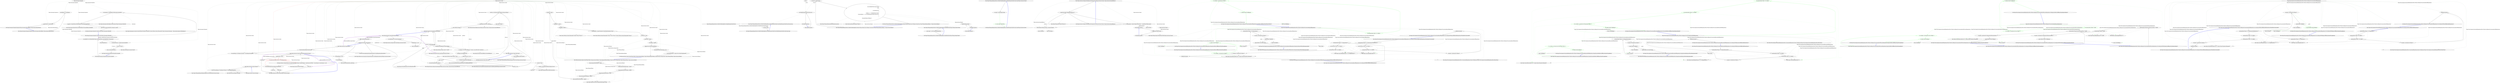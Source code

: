 digraph  {
n20 [label="Ninject.Interception.Dispatcher", span=""];
n0 [cluster="Ninject.Interception.Dispatcher.Dispatcher(Ninject.Interception.IAdviceRegistry, Ninject.Injection.IInjectorFactory)", label="Entry Ninject.Interception.Dispatcher.Dispatcher(Ninject.Interception.IAdviceRegistry, Ninject.Injection.IInjectorFactory)", span="11-11"];
n1 [cluster="Ninject.Interception.Dispatcher.Dispatcher(Ninject.Interception.IAdviceRegistry, Ninject.Injection.IInjectorFactory)", label="AdviceRegistry = adviceRegistry", span="13-13"];
n2 [cluster="Ninject.Interception.Dispatcher.Dispatcher(Ninject.Interception.IAdviceRegistry, Ninject.Injection.IInjectorFactory)", label="InjectorFactory = injectorFactory", span="14-14"];
n3 [cluster="Ninject.Interception.Dispatcher.Dispatcher(Ninject.Interception.IAdviceRegistry, Ninject.Injection.IInjectorFactory)", label="Exit Ninject.Interception.Dispatcher.Dispatcher(Ninject.Interception.IAdviceRegistry, Ninject.Injection.IInjectorFactory)", span="11-11"];
n4 [cluster="Ninject.Interception.Dispatcher.CreateInvocation(Ninject.Interception.MethodCall)", label="Entry Ninject.Interception.Dispatcher.CreateInvocation(Ninject.Interception.MethodCall)", span="17-17"];
n5 [cluster="Ninject.Interception.Dispatcher.CreateInvocation(Ninject.Interception.MethodCall)", label="var interceptors = AdviceRegistry.GetInterceptors(methodCall)", span="19-19"];
n6 [cluster="Ninject.Interception.Dispatcher.CreateInvocation(Ninject.Interception.MethodCall)", label="var injector = InjectorFactory.GetMethodInjector(methodCall.TargetMethod)", span="20-20"];
n7 [cluster="Ninject.Interception.Dispatcher.CreateInvocation(Ninject.Interception.MethodCall)", label="return new Invocation(methodCall, interceptors, injector);", span="22-22"];
n9 [cluster="Ninject.Interception.IAdviceRegistry.GetInterceptors(Ninject.Interception.MethodCall)", label="Entry Ninject.Interception.IAdviceRegistry.GetInterceptors(Ninject.Interception.MethodCall)", span="11-11"];
n10 [cluster="Ninject.Injection.IInjectorFactory.GetMethodInjector(System.Reflection.MethodInfo)", label="Entry Ninject.Injection.IInjectorFactory.GetMethodInjector(System.Reflection.MethodInfo)", span="11-11"];
n8 [cluster="Ninject.Interception.Dispatcher.CreateInvocation(Ninject.Interception.MethodCall)", label="Exit Ninject.Interception.Dispatcher.CreateInvocation(Ninject.Interception.MethodCall)", span="17-17"];
n11 [cluster="Ninject.Interception.Invocation.Invocation(Ninject.Interception.MethodCall, System.Collections.Generic.IEnumerable<Ninject.Interception.IInterceptor>, Ninject.Injection.Injectors.IMethodInjector)", label="Entry Ninject.Interception.Invocation.Invocation(Ninject.Interception.MethodCall, System.Collections.Generic.IEnumerable<Ninject.Interception.IInterceptor>, Ninject.Injection.Injectors.IMethodInjector)", span="15-15"];
n12 [cluster="Ninject.Interception.Dispatcher.Intercept(InvocationInfo)", label="Entry Ninject.Interception.Dispatcher.Intercept(InvocationInfo)", span="25-25"];
n13 [cluster="Ninject.Interception.Dispatcher.Intercept(InvocationInfo)", label="var methodCall = new MethodCall(info.Target, info.TargetMethod, info.CallingMethod, info.Arguments)", span="27-27"];
n14 [cluster="Ninject.Interception.Dispatcher.Intercept(InvocationInfo)", label="Invocation invocation = CreateInvocation(methodCall)", span="29-29"];
n18 [cluster="MethodCall.cstr", label="Entry MethodCall.cstr", span=""];
n15 [cluster="Ninject.Interception.Dispatcher.Intercept(InvocationInfo)", label="invocation.Proceed()", span="30-30"];
n16 [cluster="Ninject.Interception.Dispatcher.Intercept(InvocationInfo)", label="return invocation.ReturnValue;", span="32-32"];
n19 [cluster="Ninject.Interception.Invocation.Proceed()", label="Entry Ninject.Interception.Invocation.Proceed()", span="24-24"];
n17 [cluster="Ninject.Interception.Dispatcher.Intercept(InvocationInfo)", label="Exit Ninject.Interception.Dispatcher.Intercept(InvocationInfo)", span="25-25"];
m0_68 [cluster="Ninject.Planning.IPlanner.GetPlan(System.Type)", file="Context.cs", label="Entry Ninject.Planning.IPlanner.GetPlan(System.Type)", span="30-30"];
m0_30 [cluster="Ninject.Activation.Context.Resolve()", file="Context.cs", label="Entry Ninject.Activation.Context.Resolve()", span="135-135"];
m0_31 [cluster="Ninject.Activation.Context.Resolve()", file="Context.cs", label="this.IsCyclical(this.Request.ParentContext)", span="137-137"];
m0_32 [cluster="Ninject.Activation.Context.Resolve()", file="Context.cs", label="throw new ActivationException(ExceptionFormatter.CyclicalDependenciesDetected(this));", span="139-139"];
m0_33 [cluster="Ninject.Activation.Context.Resolve()", file="Context.cs", label="this.cachedScope = this.Request.GetScope() ?? this.Binding.GetScope(this)", span="144-144"];
m0_34 [cluster="Ninject.Activation.Context.Resolve()", file="Context.cs", label="this.cachedScope != null", span="146-146"];
m0_35 [cluster="Ninject.Activation.Context.Resolve()", file="Context.cs", label="this.cachedScope", span="148-148"];
m0_37 [cluster="Ninject.Activation.Context.Resolve()", file="Context.cs", label="return this.ResolveInternal(null);", span="155-155"];
m0_36 [cluster="Ninject.Activation.Context.Resolve()", file="Context.cs", label="return this.ResolveInternal(this.cachedScope);", span="150-150"];
m0_38 [cluster="Ninject.Activation.Context.Resolve()", file="Context.cs", label="Exit Ninject.Activation.Context.Resolve()", span="135-135"];
m0_29 [cluster="Ninject.Planning.Bindings.IBindingConfiguration.GetProvider(Ninject.Activation.IContext)", file="Context.cs", label="Entry Ninject.Planning.Bindings.IBindingConfiguration.GetProvider(Ninject.Activation.IContext)", span="75-75"];
m0_66 [cluster="System.Collections.Generic.Stack<T>.Pop()", file="Context.cs", label="Entry System.Collections.Generic.Stack<T>.Pop()", span="0-0"];
m0_70 [cluster="object.GetType()", file="Context.cs", label="Entry object.GetType()", span="0-0"];
m0_40 [cluster="Ninject.ActivationException.ActivationException(string)", file="Context.cs", label="Entry Ninject.ActivationException.ActivationException(string)", span="30-30"];
m0_21 [cluster="Ninject.Activation.Context.GetScope()", file="Context.cs", label="Entry Ninject.Activation.Context.GetScope()", span="117-117"];
m0_22 [cluster="Ninject.Activation.Context.GetScope()", file="Context.cs", label="return this.cachedScope ?? this.Request.GetScope() ?? this.Binding.GetScope(this);", span="119-119"];
m0_23 [cluster="Ninject.Activation.Context.GetScope()", file="Context.cs", label="Exit Ninject.Activation.Context.GetScope()", span="117-117"];
m0_41 [cluster="Ninject.Infrastructure.Introspection.ExceptionFormatter.CyclicalDependenciesDetected(Ninject.Activation.IContext)", file="Context.cs", label="Entry Ninject.Infrastructure.Introspection.ExceptionFormatter.CyclicalDependenciesDetected(Ninject.Activation.IContext)", span="149-149"];
m0_69 [cluster="Ninject.Activation.Caching.ICache.Remember(Ninject.Activation.IContext, Ninject.Activation.InstanceReference)", file="Context.cs", label="Entry Ninject.Activation.Caching.ICache.Remember(Ninject.Activation.IContext, Ninject.Activation.InstanceReference)", span="27-27"];
m0_18 [cluster="Ninject.Infrastructure.Ensure.ArgumentNotNull(object, string)", file="Context.cs", label="Entry Ninject.Infrastructure.Ensure.ArgumentNotNull(object, string)", span="22-22"];
m0_65 [cluster="Ninject.Activation.IProvider.Create(Ninject.Activation.IContext)", file="Context.cs", label="Entry Ninject.Activation.IProvider.Create(Ninject.Activation.IContext)", span="27-27"];
m0_42 [cluster="Ninject.Activation.Context.ResolveInternal(object)", file="Context.cs", label="Entry Ninject.Activation.Context.ResolveInternal(object)", span="164-164"];
m0_43 [cluster="Ninject.Activation.Context.ResolveInternal(object)", file="Context.cs", label="var cachedInstance = this.Cache.TryGet(this)", span="166-166"];
m0_55 [cluster="Ninject.Activation.Context.ResolveInternal(object)", file="Context.cs", label="scope != null", span="194-194"];
m0_44 [cluster="Ninject.Activation.Context.ResolveInternal(object)", file="Context.cs", label="cachedInstance != null", span="168-168"];
m0_45 [cluster="Ninject.Activation.Context.ResolveInternal(object)", file="Context.cs", label="return cachedInstance;", span="170-170"];
m0_46 [cluster="Ninject.Activation.Context.ResolveInternal(object)", file="Context.cs", label="this.Request.ActiveBindings.Push(this.Binding)", span="173-173"];
m0_47 [cluster="Ninject.Activation.Context.ResolveInternal(object)", file="Context.cs", label="var reference = new InstanceReference { Instance = this.GetProvider().Create(this) }", span="175-175"];
m0_48 [cluster="Ninject.Activation.Context.ResolveInternal(object)", file="Context.cs", label="this.Request.ActiveBindings.Pop()", span="177-177"];
m0_49 [cluster="Ninject.Activation.Context.ResolveInternal(object)", file="Context.cs", label="reference.Instance == null", span="179-179"];
m0_56 [cluster="Ninject.Activation.Context.ResolveInternal(object)", file="Context.cs", label="this.Cache.Remember(this, reference)", span="196-196"];
m0_58 [cluster="Ninject.Activation.Context.ResolveInternal(object)", file="Context.cs", label="this.Plan = this.Planner.GetPlan(reference.Instance.GetType())", span="201-201"];
m0_59 [cluster="Ninject.Activation.Context.ResolveInternal(object)", file="Context.cs", label="this.Pipeline.Activate(this, reference)", span="204-204"];
m0_60 [cluster="Ninject.Activation.Context.ResolveInternal(object)", file="Context.cs", label="return reference.Instance;", span="206-206"];
m0_50 [cluster="Ninject.Activation.Context.ResolveInternal(object)", file="Context.cs", label="!this.Kernel.Settings.AllowNullInjection", span="181-181"];
m0_51 [cluster="Ninject.Activation.Context.ResolveInternal(object)", file="Context.cs", label="throw new ActivationException(ExceptionFormatter.ProviderReturnedNull(this));", span="183-183"];
m0_52 [cluster="Ninject.Activation.Context.ResolveInternal(object)", file="Context.cs", label="this.Plan == null", span="186-186"];
m0_53 [cluster="Ninject.Activation.Context.ResolveInternal(object)", file="Context.cs", label="this.Plan = this.Planner.GetPlan(this.Request.Service)", span="188-188"];
m0_54 [cluster="Ninject.Activation.Context.ResolveInternal(object)", file="Context.cs", label="return null;", span="191-191"];
m0_57 [cluster="Ninject.Activation.Context.ResolveInternal(object)", file="Context.cs", label="this.Plan == null", span="199-199"];
m0_61 [cluster="Ninject.Activation.Context.ResolveInternal(object)", file="Context.cs", label="Exit Ninject.Activation.Context.ResolveInternal(object)", span="164-164"];
m0_24 [cluster="Ninject.Activation.IRequest.GetScope()", file="Context.cs", label="Entry Ninject.Activation.IRequest.GetScope()", span="89-89"];
m0_25 [cluster="Ninject.Planning.Bindings.IBindingConfiguration.GetScope(Ninject.Activation.IContext)", file="Context.cs", label="Entry Ninject.Planning.Bindings.IBindingConfiguration.GetScope(Ninject.Activation.IContext)", span="82-82"];
m0_81 [cluster="Ninject.Activation.IContext.GetScope()", file="Context.cs", label="Entry Ninject.Activation.IContext.GetScope()", span="72-72"];
m0_20 [cluster="System.Collections.Generic.IEnumerable<TSource>.ToList<TSource>()", file="Context.cs", label="Entry System.Collections.Generic.IEnumerable<TSource>.ToList<TSource>()", span="0-0"];
m0_67 [cluster="Ninject.Infrastructure.Introspection.ExceptionFormatter.ProviderReturnedNull(Ninject.Activation.IContext)", file="Context.cs", label="Entry Ninject.Infrastructure.Introspection.ExceptionFormatter.ProviderReturnedNull(Ninject.Activation.IContext)", span="313-313"];
m0_64 [cluster="Ninject.Activation.InstanceReference.InstanceReference()", file="Context.cs", label="Entry Ninject.Activation.InstanceReference.InstanceReference()", span="16-16"];
m0_26 [cluster="Ninject.Activation.Context.GetProvider()", file="Context.cs", label="Entry Ninject.Activation.Context.GetProvider()", span="126-126"];
m0_27 [cluster="Ninject.Activation.Context.GetProvider()", file="Context.cs", label="return this.Binding.GetProvider(this);", span="128-128"];
m0_28 [cluster="Ninject.Activation.Context.GetProvider()", file="Context.cs", label="Exit Ninject.Activation.Context.GetProvider()", span="126-126"];
m0_71 [cluster="Ninject.Activation.IPipeline.Activate(Ninject.Activation.IContext, Ninject.Activation.InstanceReference)", file="Context.cs", label="Entry Ninject.Activation.IPipeline.Activate(Ninject.Activation.IContext, Ninject.Activation.InstanceReference)", span="29-29"];
m0_39 [cluster="Ninject.Activation.Context.IsCyclical(Ninject.Activation.IContext)", file="Context.cs", label="Entry Ninject.Activation.Context.IsCyclical(Ninject.Activation.IContext)", span="209-209"];
m0_72 [cluster="Ninject.Activation.Context.IsCyclical(Ninject.Activation.IContext)", file="Context.cs", label="targetContext == null", span="211-211"];
m0_74 [cluster="Ninject.Activation.Context.IsCyclical(Ninject.Activation.IContext)", color=red, community=0, file="Context.cs", label="16: targetContext.Request.Service == this.Request.Service", span="216-216"];
m0_75 [cluster="Ninject.Activation.Context.IsCyclical(Ninject.Activation.IContext)", file="Context.cs", label="(this.Request.Target is ParameterTarget && targetContext.Request.Target is ParameterTarget) || targetContext.GetScope() != this.GetScope() || this.GetScope() == null", span="218-218"];
m0_77 [cluster="Ninject.Activation.Context.IsCyclical(Ninject.Activation.IContext)", file="Context.cs", label="this.IsCyclical(targetContext.Request.ParentContext)", span="224-224"];
m0_73 [cluster="Ninject.Activation.Context.IsCyclical(Ninject.Activation.IContext)", file="Context.cs", label="return false;", span="213-213"];
m0_76 [cluster="Ninject.Activation.Context.IsCyclical(Ninject.Activation.IContext)", file="Context.cs", label="return true;", span="220-220"];
m0_78 [cluster="Ninject.Activation.Context.IsCyclical(Ninject.Activation.IContext)", file="Context.cs", label="return true;", span="226-226"];
m0_79 [cluster="Ninject.Activation.Context.IsCyclical(Ninject.Activation.IContext)", file="Context.cs", label="return false;", span="229-229"];
m0_80 [cluster="Ninject.Activation.Context.IsCyclical(Ninject.Activation.IContext)", file="Context.cs", label="Exit Ninject.Activation.Context.IsCyclical(Ninject.Activation.IContext)", span="209-209"];
m0_62 [cluster="Ninject.Activation.Caching.ICache.TryGet(Ninject.Activation.IContext)", file="Context.cs", label="Entry Ninject.Activation.Caching.ICache.TryGet(Ninject.Activation.IContext)", span="34-34"];
m0_19 [cluster="System.Collections.Generic.IEnumerable<TSource>.Union<TSource>(System.Collections.Generic.IEnumerable<TSource>)", file="Context.cs", label="Entry System.Collections.Generic.IEnumerable<TSource>.Union<TSource>(System.Collections.Generic.IEnumerable<TSource>)", span="0-0"];
m0_63 [cluster="System.Collections.Generic.Stack<T>.Push(T)", file="Context.cs", label="Entry System.Collections.Generic.Stack<T>.Push(T)", span="0-0"];
m0_0 [cluster="Ninject.Activation.Context.Context(Ninject.IKernel, Ninject.Activation.IRequest, Ninject.Planning.Bindings.IBinding, Ninject.Activation.Caching.ICache, Ninject.Planning.IPlanner, Ninject.Activation.IPipeline)", file="Context.cs", label="Entry Ninject.Activation.Context.Context(Ninject.IKernel, Ninject.Activation.IRequest, Ninject.Planning.Bindings.IBinding, Ninject.Activation.Caching.ICache, Ninject.Planning.IPlanner, Ninject.Activation.IPipeline)", span="38-38"];
m0_1 [cluster="Ninject.Activation.Context.Context(Ninject.IKernel, Ninject.Activation.IRequest, Ninject.Planning.Bindings.IBinding, Ninject.Activation.Caching.ICache, Ninject.Planning.IPlanner, Ninject.Activation.IPipeline)", file="Context.cs", label="Ensure.ArgumentNotNull(kernel, ''kernel'')", span="40-40"];
m0_2 [cluster="Ninject.Activation.Context.Context(Ninject.IKernel, Ninject.Activation.IRequest, Ninject.Planning.Bindings.IBinding, Ninject.Activation.Caching.ICache, Ninject.Planning.IPlanner, Ninject.Activation.IPipeline)", file="Context.cs", label="Ensure.ArgumentNotNull(request, ''request'')", span="41-41"];
m0_3 [cluster="Ninject.Activation.Context.Context(Ninject.IKernel, Ninject.Activation.IRequest, Ninject.Planning.Bindings.IBinding, Ninject.Activation.Caching.ICache, Ninject.Planning.IPlanner, Ninject.Activation.IPipeline)", file="Context.cs", label="Ensure.ArgumentNotNull(binding, ''binding'')", span="42-42"];
m0_4 [cluster="Ninject.Activation.Context.Context(Ninject.IKernel, Ninject.Activation.IRequest, Ninject.Planning.Bindings.IBinding, Ninject.Activation.Caching.ICache, Ninject.Planning.IPlanner, Ninject.Activation.IPipeline)", file="Context.cs", label="Ensure.ArgumentNotNull(cache, ''cache'')", span="43-43"];
m0_5 [cluster="Ninject.Activation.Context.Context(Ninject.IKernel, Ninject.Activation.IRequest, Ninject.Planning.Bindings.IBinding, Ninject.Activation.Caching.ICache, Ninject.Planning.IPlanner, Ninject.Activation.IPipeline)", file="Context.cs", label="Ensure.ArgumentNotNull(planner, ''planner'')", span="44-44"];
m0_6 [cluster="Ninject.Activation.Context.Context(Ninject.IKernel, Ninject.Activation.IRequest, Ninject.Planning.Bindings.IBinding, Ninject.Activation.Caching.ICache, Ninject.Planning.IPlanner, Ninject.Activation.IPipeline)", file="Context.cs", label="Ensure.ArgumentNotNull(pipeline, ''pipeline'')", span="45-45"];
m0_7 [cluster="Ninject.Activation.Context.Context(Ninject.IKernel, Ninject.Activation.IRequest, Ninject.Planning.Bindings.IBinding, Ninject.Activation.Caching.ICache, Ninject.Planning.IPlanner, Ninject.Activation.IPipeline)", file="Context.cs", label="this.Kernel = kernel", span="47-47"];
m0_8 [cluster="Ninject.Activation.Context.Context(Ninject.IKernel, Ninject.Activation.IRequest, Ninject.Planning.Bindings.IBinding, Ninject.Activation.Caching.ICache, Ninject.Planning.IPlanner, Ninject.Activation.IPipeline)", file="Context.cs", label="this.Request = request", span="48-48"];
m0_9 [cluster="Ninject.Activation.Context.Context(Ninject.IKernel, Ninject.Activation.IRequest, Ninject.Planning.Bindings.IBinding, Ninject.Activation.Caching.ICache, Ninject.Planning.IPlanner, Ninject.Activation.IPipeline)", file="Context.cs", label="this.Binding = binding", span="49-49"];
m0_10 [cluster="Ninject.Activation.Context.Context(Ninject.IKernel, Ninject.Activation.IRequest, Ninject.Planning.Bindings.IBinding, Ninject.Activation.Caching.ICache, Ninject.Planning.IPlanner, Ninject.Activation.IPipeline)", file="Context.cs", label="this.Parameters = request.Parameters.Union(binding.Parameters).ToList()", span="50-50"];
m0_11 [cluster="Ninject.Activation.Context.Context(Ninject.IKernel, Ninject.Activation.IRequest, Ninject.Planning.Bindings.IBinding, Ninject.Activation.Caching.ICache, Ninject.Planning.IPlanner, Ninject.Activation.IPipeline)", file="Context.cs", label="this.Cache = cache", span="52-52"];
m0_12 [cluster="Ninject.Activation.Context.Context(Ninject.IKernel, Ninject.Activation.IRequest, Ninject.Planning.Bindings.IBinding, Ninject.Activation.Caching.ICache, Ninject.Planning.IPlanner, Ninject.Activation.IPipeline)", file="Context.cs", label="this.Planner = planner", span="53-53"];
m0_13 [cluster="Ninject.Activation.Context.Context(Ninject.IKernel, Ninject.Activation.IRequest, Ninject.Planning.Bindings.IBinding, Ninject.Activation.Caching.ICache, Ninject.Planning.IPlanner, Ninject.Activation.IPipeline)", file="Context.cs", label="this.Pipeline = pipeline", span="54-54"];
m0_14 [cluster="Ninject.Activation.Context.Context(Ninject.IKernel, Ninject.Activation.IRequest, Ninject.Planning.Bindings.IBinding, Ninject.Activation.Caching.ICache, Ninject.Planning.IPlanner, Ninject.Activation.IPipeline)", file="Context.cs", label="binding.Service.IsGenericTypeDefinition", span="56-56"];
m0_16 [cluster="Ninject.Activation.Context.Context(Ninject.IKernel, Ninject.Activation.IRequest, Ninject.Planning.Bindings.IBinding, Ninject.Activation.Caching.ICache, Ninject.Planning.IPlanner, Ninject.Activation.IPipeline)", file="Context.cs", label="this.GenericArguments = request.Service.GenericTypeArguments", span="59-59"];
m0_15 [cluster="Ninject.Activation.Context.Context(Ninject.IKernel, Ninject.Activation.IRequest, Ninject.Planning.Bindings.IBinding, Ninject.Activation.Caching.ICache, Ninject.Planning.IPlanner, Ninject.Activation.IPipeline)", file="Context.cs", label="this.HasInferredGenericArguments = true", span="58-58"];
m0_17 [cluster="Ninject.Activation.Context.Context(Ninject.IKernel, Ninject.Activation.IRequest, Ninject.Planning.Bindings.IBinding, Ninject.Activation.Caching.ICache, Ninject.Planning.IPlanner, Ninject.Activation.IPipeline)", file="Context.cs", label="Exit Ninject.Activation.Context.Context(Ninject.IKernel, Ninject.Activation.IRequest, Ninject.Planning.Bindings.IBinding, Ninject.Activation.Caching.ICache, Ninject.Planning.IPlanner, Ninject.Activation.IPipeline)", span="38-38"];
m0_82 [file="Context.cs", label="Ninject.Activation.Context", span=""];
m1_13 [cluster="Ninject.Planning.Bindings.Resolvers.DefaultValueBindingResolver.DefaultParameterValueProvider.DefaultParameterValueProvider(System.Type)", file="DefaultValueBindingResolver.cs", label="Entry Ninject.Planning.Bindings.Resolvers.DefaultValueBindingResolver.DefaultParameterValueProvider.DefaultParameterValueProvider(System.Type)", span="51-51"];
m1_16 [cluster="Ninject.Planning.Bindings.Resolvers.DefaultValueBindingResolver.DefaultParameterValueProvider.DefaultParameterValueProvider(System.Type)", file="DefaultValueBindingResolver.cs", label="this.Type = type", span="53-53"];
m1_17 [cluster="Ninject.Planning.Bindings.Resolvers.DefaultValueBindingResolver.DefaultParameterValueProvider.DefaultParameterValueProvider(System.Type)", file="DefaultValueBindingResolver.cs", label="Exit Ninject.Planning.Bindings.Resolvers.DefaultValueBindingResolver.DefaultParameterValueProvider.DefaultParameterValueProvider(System.Type)", span="51-51"];
m1_4 [cluster="Ninject.Planning.Bindings.Resolvers.DefaultValueBindingResolver.HasDefaultValue(Ninject.Planning.Targets.ITarget)", file="DefaultValueBindingResolver.cs", label="Entry Ninject.Planning.Bindings.Resolvers.DefaultValueBindingResolver.HasDefaultValue(Ninject.Planning.Targets.ITarget)", span="44-44"];
m1_14 [cluster="Ninject.Planning.Bindings.Resolvers.DefaultValueBindingResolver.HasDefaultValue(Ninject.Planning.Targets.ITarget)", file="DefaultValueBindingResolver.cs", label="return target != null && target.HasDefaultValue;", span="46-46"];
m1_15 [cluster="Ninject.Planning.Bindings.Resolvers.DefaultValueBindingResolver.HasDefaultValue(Ninject.Planning.Targets.ITarget)", file="DefaultValueBindingResolver.cs", label="Exit Ninject.Planning.Bindings.Resolvers.DefaultValueBindingResolver.HasDefaultValue(Ninject.Planning.Targets.ITarget)", span="44-44"];
m1_5 [cluster="Ninject.Planning.Bindings.Binding.Binding(System.Type)", file="DefaultValueBindingResolver.cs", label="Entry Ninject.Planning.Bindings.Binding.Binding(System.Type)", span="26-26"];
m1_0 [cluster="Ninject.Planning.Bindings.Resolvers.DefaultValueBindingResolver.Resolve(Ninject.Infrastructure.Multimap<System.Type, Ninject.Planning.Bindings.IBinding>, Ninject.Activation.IRequest)", file="DefaultValueBindingResolver.cs", label="Entry Ninject.Planning.Bindings.Resolvers.DefaultValueBindingResolver.Resolve(Ninject.Infrastructure.Multimap<System.Type, Ninject.Planning.Bindings.IBinding>, Ninject.Activation.IRequest)", span="29-29"];
m1_1 [cluster="Ninject.Planning.Bindings.Resolvers.DefaultValueBindingResolver.Resolve(Ninject.Infrastructure.Multimap<System.Type, Ninject.Planning.Bindings.IBinding>, Ninject.Activation.IRequest)", file="DefaultValueBindingResolver.cs", label="var service = request.Service", span="31-31"];
m1_2 [cluster="Ninject.Planning.Bindings.Resolvers.DefaultValueBindingResolver.Resolve(Ninject.Infrastructure.Multimap<System.Type, Ninject.Planning.Bindings.IBinding>, Ninject.Activation.IRequest)", file="DefaultValueBindingResolver.cs", label="return HasDefaultValue(request.Target)\r\n                       ? new[]\r\n                             {\r\n                                 new Binding(service)\r\n                                     {\r\n                                         Condition = r => HasDefaultValue(r.Target),\r\n                                         ProviderCallback = _ => new DefaultParameterValueProvider(service),\r\n                                     },\r\n                             }\r\n                       : Enumerable.Empty<IBinding>();", span="32-41"];
m1_3 [cluster="Ninject.Planning.Bindings.Resolvers.DefaultValueBindingResolver.Resolve(Ninject.Infrastructure.Multimap<System.Type, Ninject.Planning.Bindings.IBinding>, Ninject.Activation.IRequest)", file="DefaultValueBindingResolver.cs", label="Exit Ninject.Planning.Bindings.Resolvers.DefaultValueBindingResolver.Resolve(Ninject.Infrastructure.Multimap<System.Type, Ninject.Planning.Bindings.IBinding>, Ninject.Activation.IRequest)", span="29-29"];
m1_10 [cluster="lambda expression", file="DefaultValueBindingResolver.cs", label="Entry lambda expression", span="38-38"];
m1_11 [cluster="lambda expression", file="DefaultValueBindingResolver.cs", label="new DefaultParameterValueProvider(service)", span="38-38"];
m1_8 [cluster="lambda expression", file="DefaultValueBindingResolver.cs", label="HasDefaultValue(r.Target)", span="37-37"];
m1_7 [cluster="lambda expression", file="DefaultValueBindingResolver.cs", label="Entry lambda expression", span="37-37"];
m1_9 [cluster="lambda expression", file="DefaultValueBindingResolver.cs", label="Exit lambda expression", span="37-37"];
m1_12 [cluster="lambda expression", file="DefaultValueBindingResolver.cs", label="Exit lambda expression", span="38-38"];
m1_6 [cluster="System.Linq.Enumerable.Empty<TResult>()", file="DefaultValueBindingResolver.cs", label="Entry System.Linq.Enumerable.Empty<TResult>()", span="0-0"];
m1_18 [cluster="Ninject.Planning.Bindings.Resolvers.DefaultValueBindingResolver.DefaultParameterValueProvider.Create(Ninject.Activation.IContext)", file="DefaultValueBindingResolver.cs", label="Entry Ninject.Planning.Bindings.Resolvers.DefaultValueBindingResolver.DefaultParameterValueProvider.Create(Ninject.Activation.IContext)", span="58-58"];
m1_19 [cluster="Ninject.Planning.Bindings.Resolvers.DefaultValueBindingResolver.DefaultParameterValueProvider.Create(Ninject.Activation.IContext)", file="DefaultValueBindingResolver.cs", label="var target = context.Request.Target", span="60-60"];
m1_20 [cluster="Ninject.Planning.Bindings.Resolvers.DefaultValueBindingResolver.DefaultParameterValueProvider.Create(Ninject.Activation.IContext)", color=green, community=0, file="DefaultValueBindingResolver.cs", label="31: return target?.DefaultValue;", span="61-61"];
m1_21 [cluster="Ninject.Planning.Bindings.Resolvers.DefaultValueBindingResolver.DefaultParameterValueProvider.Create(Ninject.Activation.IContext)", file="DefaultValueBindingResolver.cs", label="Exit Ninject.Planning.Bindings.Resolvers.DefaultValueBindingResolver.DefaultParameterValueProvider.Create(Ninject.Activation.IContext)", span="58-58"];
m1_22 [file="DefaultValueBindingResolver.cs", label=service, span=""];
m1_23 [file="DefaultValueBindingResolver.cs", label="Ninject.Planning.Bindings.Resolvers.DefaultValueBindingResolver.DefaultParameterValueProvider", span=""];
m2_0 [cluster="Ninject.Activation.Strategies.MethodInjectionStrategy.Activate(Ninject.Activation.IContext, Ninject.Activation.InstanceReference)", file="KernelBase.cs", label="Entry Ninject.Activation.Strategies.MethodInjectionStrategy.Activate(Ninject.Activation.IContext, Ninject.Activation.InstanceReference)", span="30-30"];
m2_1 [cluster="Ninject.Activation.Strategies.MethodInjectionStrategy.Activate(Ninject.Activation.IContext, Ninject.Activation.InstanceReference)", file="KernelBase.cs", label="context.Plan.GetAll<MethodInjectionDirective>()", span="32-32"];
m2_2 [cluster="Ninject.Activation.Strategies.MethodInjectionStrategy.Activate(Ninject.Activation.IContext, Ninject.Activation.InstanceReference)", file="KernelBase.cs", label="var arguments = directive.Targets.Select(target => target.ResolveWithin(context))", span="34-34"];
m2_3 [cluster="Ninject.Activation.Strategies.MethodInjectionStrategy.Activate(Ninject.Activation.IContext, Ninject.Activation.InstanceReference)", file="KernelBase.cs", label="directive.Injector(reference.Instance, arguments.ToArray())", span="35-35"];
m2_4 [cluster="Ninject.Activation.Strategies.MethodInjectionStrategy.Activate(Ninject.Activation.IContext, Ninject.Activation.InstanceReference)", file="KernelBase.cs", label="Exit Ninject.Activation.Strategies.MethodInjectionStrategy.Activate(Ninject.Activation.IContext, Ninject.Activation.InstanceReference)", span="30-30"];
m2_12 [cluster="Ninject.Planning.Targets.ITarget.ResolveWithin(Ninject.Activation.IContext)", file="KernelBase.cs", label="Entry Ninject.Planning.Targets.ITarget.ResolveWithin(Ninject.Activation.IContext)", span="64-64"];
m2_5 [cluster="Ninject.Planning.IPlan.GetAll<TDirective>()", file="KernelBase.cs", label="Entry Ninject.Planning.IPlan.GetAll<TDirective>()", span="58-58"];
m2_8 [cluster="Unk.Injector", file="KernelBase.cs", label="Entry Unk.Injector", span=""];
m2_9 [cluster="lambda expression", file="KernelBase.cs", label="Entry lambda expression", span="34-34"];
m2_10 [cluster="lambda expression", file="KernelBase.cs", label="target.ResolveWithin(context)", span="34-34"];
m2_11 [cluster="lambda expression", file="KernelBase.cs", label="Exit lambda expression", span="34-34"];
m2_7 [cluster="Unk.ToArray", file="KernelBase.cs", label="Entry Unk.ToArray", span=""];
m2_6 [cluster="Unk.Select", file="KernelBase.cs", label="Entry Unk.Select", span=""];
m2_13 [file="KernelBase.cs", label="Ninject.Activation.IContext", span=""];
m4_8 [cluster="Ninject.Syntax.IBindingToSyntax<T1>.To<TImplementation>()", file="WhenServiceRequestsUnconstrainedArrayOfDependencies.cs", label="Entry Ninject.Syntax.IBindingToSyntax<T1>.To<TImplementation>()", span="31-31"];
m4_0 [cluster="Ninject.Tests.Integration.EnumerableDependenciesTests.WhenServiceRequestsUnconstrainedArrayOfDependencies.ServiceIsInjectedWithArrayOfAllAvailableDependencies()", file="WhenServiceRequestsUnconstrainedArrayOfDependencies.cs", label="Entry Ninject.Tests.Integration.EnumerableDependenciesTests.WhenServiceRequestsUnconstrainedArrayOfDependencies.ServiceIsInjectedWithArrayOfAllAvailableDependencies()", span="9-9"];
m4_1 [cluster="Ninject.Tests.Integration.EnumerableDependenciesTests.WhenServiceRequestsUnconstrainedArrayOfDependencies.ServiceIsInjectedWithArrayOfAllAvailableDependencies()", file="WhenServiceRequestsUnconstrainedArrayOfDependencies.cs", label="this.Kernel.Bind<IParent>().To<RequestsArray>()", span="11-11"];
m4_2 [cluster="Ninject.Tests.Integration.EnumerableDependenciesTests.WhenServiceRequestsUnconstrainedArrayOfDependencies.ServiceIsInjectedWithArrayOfAllAvailableDependencies()", file="WhenServiceRequestsUnconstrainedArrayOfDependencies.cs", label="this.Kernel.Bind<IChild>().To<ChildA>()", span="12-12"];
m4_3 [cluster="Ninject.Tests.Integration.EnumerableDependenciesTests.WhenServiceRequestsUnconstrainedArrayOfDependencies.ServiceIsInjectedWithArrayOfAllAvailableDependencies()", file="WhenServiceRequestsUnconstrainedArrayOfDependencies.cs", label="this.Kernel.Bind<IChild>().To<ChildB>()", span="13-13"];
m4_4 [cluster="Ninject.Tests.Integration.EnumerableDependenciesTests.WhenServiceRequestsUnconstrainedArrayOfDependencies.ServiceIsInjectedWithArrayOfAllAvailableDependencies()", file="WhenServiceRequestsUnconstrainedArrayOfDependencies.cs", label="var parent = this.Kernel.Get<IParent>()", span="15-15"];
m4_5 [cluster="Ninject.Tests.Integration.EnumerableDependenciesTests.WhenServiceRequestsUnconstrainedArrayOfDependencies.ServiceIsInjectedWithArrayOfAllAvailableDependencies()", file="WhenServiceRequestsUnconstrainedArrayOfDependencies.cs", label="VerifyInjection(parent)", span="17-17"];
m4_6 [cluster="Ninject.Tests.Integration.EnumerableDependenciesTests.WhenServiceRequestsUnconstrainedArrayOfDependencies.ServiceIsInjectedWithArrayOfAllAvailableDependencies()", file="WhenServiceRequestsUnconstrainedArrayOfDependencies.cs", label="Exit Ninject.Tests.Integration.EnumerableDependenciesTests.WhenServiceRequestsUnconstrainedArrayOfDependencies.ServiceIsInjectedWithArrayOfAllAvailableDependencies()", span="9-9"];
m4_26 [cluster="Unk.Be", file="WhenServiceRequestsUnconstrainedArrayOfDependencies.cs", label="Entry Unk.Be", span=""];
m4_7 [cluster="Ninject.Syntax.BindingRoot.Bind<T>()", file="WhenServiceRequestsUnconstrainedArrayOfDependencies.cs", label="Entry Ninject.Syntax.BindingRoot.Bind<T>()", span="34-34"];
m4_10 [cluster="Ninject.Tests.Integration.EnumerableDependenciesTests.UnconstrainedDependenciesContext.VerifyInjection(Ninject.Tests.Integration.EnumerableDependenciesTests.Fakes.IParent)", file="WhenServiceRequestsUnconstrainedArrayOfDependencies.cs", label="Entry Ninject.Tests.Integration.EnumerableDependenciesTests.UnconstrainedDependenciesContext.VerifyInjection(Ninject.Tests.Integration.EnumerableDependenciesTests.Fakes.IParent)", span="7-7"];
m4_24 [cluster="Unk.Should", file="WhenServiceRequestsUnconstrainedArrayOfDependencies.cs", label="Entry Unk.Should", span=""];
m4_18 [cluster="Ninject.Tests.Integration.EnumerableDependenciesTests.WhenServiceRequestsUnconstrainedArrayOfDependencies.EmptyArrayIsInjectedWhenNoBindingIsAvailable()", file="WhenServiceRequestsUnconstrainedArrayOfDependencies.cs", label="Entry Ninject.Tests.Integration.EnumerableDependenciesTests.WhenServiceRequestsUnconstrainedArrayOfDependencies.EmptyArrayIsInjectedWhenNoBindingIsAvailable()", span="33-33"];
m4_19 [cluster="Ninject.Tests.Integration.EnumerableDependenciesTests.WhenServiceRequestsUnconstrainedArrayOfDependencies.EmptyArrayIsInjectedWhenNoBindingIsAvailable()", file="WhenServiceRequestsUnconstrainedArrayOfDependencies.cs", label="this.Kernel.Bind<IParent>().To<RequestsArray>()", span="35-35"];
m4_20 [cluster="Ninject.Tests.Integration.EnumerableDependenciesTests.WhenServiceRequestsUnconstrainedArrayOfDependencies.EmptyArrayIsInjectedWhenNoBindingIsAvailable()", file="WhenServiceRequestsUnconstrainedArrayOfDependencies.cs", label="var parent = this.Kernel.Get<IParent>()", span="37-37"];
m4_21 [cluster="Ninject.Tests.Integration.EnumerableDependenciesTests.WhenServiceRequestsUnconstrainedArrayOfDependencies.EmptyArrayIsInjectedWhenNoBindingIsAvailable()", file="WhenServiceRequestsUnconstrainedArrayOfDependencies.cs", label="parent.Should().NotBeNull()", span="39-39"];
m4_22 [cluster="Ninject.Tests.Integration.EnumerableDependenciesTests.WhenServiceRequestsUnconstrainedArrayOfDependencies.EmptyArrayIsInjectedWhenNoBindingIsAvailable()", file="WhenServiceRequestsUnconstrainedArrayOfDependencies.cs", label="parent.Children.Count.Should().Be(0)", span="40-40"];
m4_23 [cluster="Ninject.Tests.Integration.EnumerableDependenciesTests.WhenServiceRequestsUnconstrainedArrayOfDependencies.EmptyArrayIsInjectedWhenNoBindingIsAvailable()", file="WhenServiceRequestsUnconstrainedArrayOfDependencies.cs", label="Exit Ninject.Tests.Integration.EnumerableDependenciesTests.WhenServiceRequestsUnconstrainedArrayOfDependencies.EmptyArrayIsInjectedWhenNoBindingIsAvailable()", span="33-33"];
m4_9 [cluster="Ninject.Syntax.IResolutionRoot.Get<T>(params Ninject.Parameters.IParameter[])", file="WhenServiceRequestsUnconstrainedArrayOfDependencies.cs", label="Entry Ninject.Syntax.IResolutionRoot.Get<T>(params Ninject.Parameters.IParameter[])", span="31-31"];
m4_25 [cluster="Unk.NotBeNull", file="WhenServiceRequestsUnconstrainedArrayOfDependencies.cs", label="Entry Unk.NotBeNull", span=""];
m4_33 [cluster="Ninject.Tests.Integration.EnumerableDependenciesTests.WhenServiceRequestsUnconstrainedArrayOfDependencies.EmptyArrayIsResolvedIfElementTypeIsMissingBinding()", file="WhenServiceRequestsUnconstrainedArrayOfDependencies.cs", label="Entry Ninject.Tests.Integration.EnumerableDependenciesTests.WhenServiceRequestsUnconstrainedArrayOfDependencies.EmptyArrayIsResolvedIfElementTypeIsMissingBinding()", span="56-56"];
m4_34 [cluster="Ninject.Tests.Integration.EnumerableDependenciesTests.WhenServiceRequestsUnconstrainedArrayOfDependencies.EmptyArrayIsResolvedIfElementTypeIsMissingBinding()", color=green, community=0, file="WhenServiceRequestsUnconstrainedArrayOfDependencies.cs", label="26: var children = this.Kernel.Get<IChild[]>()", span="58-58"];
m4_35 [cluster="Ninject.Tests.Integration.EnumerableDependenciesTests.WhenServiceRequestsUnconstrainedArrayOfDependencies.EmptyArrayIsResolvedIfElementTypeIsMissingBinding()", color=green, community=0, file="WhenServiceRequestsUnconstrainedArrayOfDependencies.cs", label="12: children.Should().BeEmpty()", span="60-60"];
m4_36 [cluster="Ninject.Tests.Integration.EnumerableDependenciesTests.WhenServiceRequestsUnconstrainedArrayOfDependencies.EmptyArrayIsResolvedIfElementTypeIsMissingBinding()", file="WhenServiceRequestsUnconstrainedArrayOfDependencies.cs", label="Exit Ninject.Tests.Integration.EnumerableDependenciesTests.WhenServiceRequestsUnconstrainedArrayOfDependencies.EmptyArrayIsResolvedIfElementTypeIsMissingBinding()", span="56-56"];
m4_27 [cluster="Ninject.Tests.Integration.EnumerableDependenciesTests.WhenServiceRequestsUnconstrainedArrayOfDependencies.ArrayIsResolvedIfElementTypeIsExplicitlyBinded()", file="WhenServiceRequestsUnconstrainedArrayOfDependencies.cs", label="Ninject.Tests.Integration.EnumerableDependenciesTests.WhenServiceRequestsUnconstrainedArrayOfDependencies", span=""];
m4_28 [cluster="Ninject.Tests.Integration.EnumerableDependenciesTests.WhenServiceRequestsUnconstrainedArrayOfDependencies.ArrayIsResolvedIfElementTypeIsExplicitlyBinded()", color=green, community=0, file="WhenServiceRequestsUnconstrainedArrayOfDependencies.cs", label="28: this.Kernel.Bind<IChild>().To<ChildA>()", span="48-48"];
m4_29 [cluster="Ninject.Tests.Integration.EnumerableDependenciesTests.WhenServiceRequestsUnconstrainedArrayOfDependencies.ArrayIsResolvedIfElementTypeIsExplicitlyBinded()", color=green, community=0, file="WhenServiceRequestsUnconstrainedArrayOfDependencies.cs", label="0: var children = this.Kernel.Get<IChild[]>()", span="50-50"];
m4_30 [cluster="Ninject.Tests.Integration.EnumerableDependenciesTests.WhenServiceRequestsUnconstrainedArrayOfDependencies.ArrayIsResolvedIfElementTypeIsExplicitlyBinded()", color=green, community=0, file="WhenServiceRequestsUnconstrainedArrayOfDependencies.cs", label="11: children.Should().NotBeEmpty()", span="52-52"];
m4_31 [cluster="Ninject.Tests.Integration.EnumerableDependenciesTests.WhenServiceRequestsUnconstrainedArrayOfDependencies.ArrayIsResolvedIfElementTypeIsExplicitlyBinded()", file="WhenServiceRequestsUnconstrainedArrayOfDependencies.cs", label="Exit Ninject.Tests.Integration.EnumerableDependenciesTests.WhenServiceRequestsUnconstrainedArrayOfDependencies.ArrayIsResolvedIfElementTypeIsExplicitlyBinded()", span="46-46"];
m4_32 [cluster="Unk.NotBeEmpty", file="WhenServiceRequestsUnconstrainedArrayOfDependencies.cs", label="Entry Unk.NotBeEmpty", span=""];
m4_37 [cluster="Unk.BeEmpty", file="WhenServiceRequestsUnconstrainedArrayOfDependencies.cs", label="Entry Unk.BeEmpty", span=""];
m4_11 [cluster="Ninject.Tests.Integration.EnumerableDependenciesTests.WhenServiceRequestsUnconstrainedArrayOfDependencies.ServiceIsInjectedWithArrayOfAllAvailableDependenciesWhenDefaultCtorIsAvailable()", file="WhenServiceRequestsUnconstrainedArrayOfDependencies.cs", label="Entry Ninject.Tests.Integration.EnumerableDependenciesTests.WhenServiceRequestsUnconstrainedArrayOfDependencies.ServiceIsInjectedWithArrayOfAllAvailableDependenciesWhenDefaultCtorIsAvailable()", span="21-21"];
m4_12 [cluster="Ninject.Tests.Integration.EnumerableDependenciesTests.WhenServiceRequestsUnconstrainedArrayOfDependencies.ServiceIsInjectedWithArrayOfAllAvailableDependenciesWhenDefaultCtorIsAvailable()", file="WhenServiceRequestsUnconstrainedArrayOfDependencies.cs", label="this.Kernel.Bind<IParent>().To<RequestsArrayWithDefaultCtor>()", span="23-23"];
m4_13 [cluster="Ninject.Tests.Integration.EnumerableDependenciesTests.WhenServiceRequestsUnconstrainedArrayOfDependencies.ServiceIsInjectedWithArrayOfAllAvailableDependenciesWhenDefaultCtorIsAvailable()", file="WhenServiceRequestsUnconstrainedArrayOfDependencies.cs", label="this.Kernel.Bind<IChild>().To<ChildA>()", span="24-24"];
m4_14 [cluster="Ninject.Tests.Integration.EnumerableDependenciesTests.WhenServiceRequestsUnconstrainedArrayOfDependencies.ServiceIsInjectedWithArrayOfAllAvailableDependenciesWhenDefaultCtorIsAvailable()", file="WhenServiceRequestsUnconstrainedArrayOfDependencies.cs", label="this.Kernel.Bind<IChild>().To<ChildB>()", span="25-25"];
m4_15 [cluster="Ninject.Tests.Integration.EnumerableDependenciesTests.WhenServiceRequestsUnconstrainedArrayOfDependencies.ServiceIsInjectedWithArrayOfAllAvailableDependenciesWhenDefaultCtorIsAvailable()", file="WhenServiceRequestsUnconstrainedArrayOfDependencies.cs", label="var parent = this.Kernel.Get<IParent>()", span="27-27"];
m4_16 [cluster="Ninject.Tests.Integration.EnumerableDependenciesTests.WhenServiceRequestsUnconstrainedArrayOfDependencies.ServiceIsInjectedWithArrayOfAllAvailableDependenciesWhenDefaultCtorIsAvailable()", file="WhenServiceRequestsUnconstrainedArrayOfDependencies.cs", label="VerifyInjection(parent)", span="29-29"];
m4_17 [cluster="Ninject.Tests.Integration.EnumerableDependenciesTests.WhenServiceRequestsUnconstrainedArrayOfDependencies.ServiceIsInjectedWithArrayOfAllAvailableDependenciesWhenDefaultCtorIsAvailable()", file="WhenServiceRequestsUnconstrainedArrayOfDependencies.cs", label="Exit Ninject.Tests.Integration.EnumerableDependenciesTests.WhenServiceRequestsUnconstrainedArrayOfDependencies.ServiceIsInjectedWithArrayOfAllAvailableDependenciesWhenDefaultCtorIsAvailable()", span="21-21"];
m5_8 [cluster="Ninject.Syntax.IBindingToSyntax<T1>.To<TImplementation>()", file="WhenServiceRequestsUnconstrainedEnumerableOfDependencies.cs", label="Entry Ninject.Syntax.IBindingToSyntax<T1>.To<TImplementation>()", span="31-31"];
m5_27 [cluster="Ninject.Tests.Integration.EnumerableDependenciesTests.WhenServiceRequestsUnconstrainedEnumerableOfDependencies.EmptyEnumerableIsResolvedIfElementTypeIsMissingBinding()", file="WhenServiceRequestsUnconstrainedEnumerableOfDependencies.cs", label="Entry Ninject.Tests.Integration.EnumerableDependenciesTests.WhenServiceRequestsUnconstrainedEnumerableOfDependencies.EmptyEnumerableIsResolvedIfElementTypeIsMissingBinding()", span="44-44"];
m5_28 [cluster="Ninject.Tests.Integration.EnumerableDependenciesTests.WhenServiceRequestsUnconstrainedEnumerableOfDependencies.EmptyEnumerableIsResolvedIfElementTypeIsMissingBinding()", color=green, community=0, file="WhenServiceRequestsUnconstrainedEnumerableOfDependencies.cs", label="12: var children = this.Kernel.Get<IEnumerable<IChild>>()", span="46-46"];
m5_29 [cluster="Ninject.Tests.Integration.EnumerableDependenciesTests.WhenServiceRequestsUnconstrainedEnumerableOfDependencies.EmptyEnumerableIsResolvedIfElementTypeIsMissingBinding()", color=green, community=0, file="WhenServiceRequestsUnconstrainedEnumerableOfDependencies.cs", label="26: children.Should().BeEmpty()", span="48-48"];
m5_30 [cluster="Ninject.Tests.Integration.EnumerableDependenciesTests.WhenServiceRequestsUnconstrainedEnumerableOfDependencies.EmptyEnumerableIsResolvedIfElementTypeIsMissingBinding()", file="WhenServiceRequestsUnconstrainedEnumerableOfDependencies.cs", label="Exit Ninject.Tests.Integration.EnumerableDependenciesTests.WhenServiceRequestsUnconstrainedEnumerableOfDependencies.EmptyEnumerableIsResolvedIfElementTypeIsMissingBinding()", span="44-44"];
m5_19 [cluster="Unk.Be", file="WhenServiceRequestsUnconstrainedEnumerableOfDependencies.cs", label="Entry Unk.Be", span=""];
m5_7 [cluster="Ninject.Syntax.BindingRoot.Bind<T>()", file="WhenServiceRequestsUnconstrainedEnumerableOfDependencies.cs", label="Entry Ninject.Syntax.BindingRoot.Bind<T>()", span="34-34"];
m5_10 [cluster="Ninject.Tests.Integration.EnumerableDependenciesTests.UnconstrainedDependenciesContext.VerifyInjection(Ninject.Tests.Integration.EnumerableDependenciesTests.Fakes.IParent)", file="WhenServiceRequestsUnconstrainedEnumerableOfDependencies.cs", label="Entry Ninject.Tests.Integration.EnumerableDependenciesTests.UnconstrainedDependenciesContext.VerifyInjection(Ninject.Tests.Integration.EnumerableDependenciesTests.Fakes.IParent)", span="7-7"];
m5_9 [cluster="Ninject.Syntax.IResolutionRoot.Get<T>(params Ninject.Parameters.IParameter[])", file="WhenServiceRequestsUnconstrainedEnumerableOfDependencies.cs", label="Entry Ninject.Syntax.IResolutionRoot.Get<T>(params Ninject.Parameters.IParameter[])", span="31-31"];
m5_18 [cluster="Unk.NotBeNull", file="WhenServiceRequestsUnconstrainedEnumerableOfDependencies.cs", label="Entry Unk.NotBeNull", span=""];
m5_31 [cluster="Unk.BeEmpty", file="WhenServiceRequestsUnconstrainedEnumerableOfDependencies.cs", label="Entry Unk.BeEmpty", span=""];
m5_26 [cluster="Unk.NotBeEmpty", file="WhenServiceRequestsUnconstrainedEnumerableOfDependencies.cs", label="Entry Unk.NotBeEmpty", span=""];
m5_20 [cluster="Ninject.Tests.Integration.EnumerableDependenciesTests.WhenServiceRequestsUnconstrainedEnumerableOfDependencies.EnumerableIsResolvedIfElementTypeIsIsExplicitlyBinded()", file="WhenServiceRequestsUnconstrainedEnumerableOfDependencies.cs", label="Ninject.Tests.Integration.EnumerableDependenciesTests.WhenServiceRequestsUnconstrainedEnumerableOfDependencies", span=""];
m5_21 [cluster="Ninject.Tests.Integration.EnumerableDependenciesTests.WhenServiceRequestsUnconstrainedEnumerableOfDependencies.EnumerableIsResolvedIfElementTypeIsIsExplicitlyBinded()", color=green, community=0, file="WhenServiceRequestsUnconstrainedEnumerableOfDependencies.cs", label="20: this.Kernel.Bind<IChild>().To<ChildA>()", span="35-35"];
m5_22 [cluster="Ninject.Tests.Integration.EnumerableDependenciesTests.WhenServiceRequestsUnconstrainedEnumerableOfDependencies.EnumerableIsResolvedIfElementTypeIsIsExplicitlyBinded()", color=green, community=0, file="WhenServiceRequestsUnconstrainedEnumerableOfDependencies.cs", label="20: this.Kernel.Bind<IChild>().To<ChildB>()", span="36-36"];
m5_23 [cluster="Ninject.Tests.Integration.EnumerableDependenciesTests.WhenServiceRequestsUnconstrainedEnumerableOfDependencies.EnumerableIsResolvedIfElementTypeIsIsExplicitlyBinded()", color=green, community=0, file="WhenServiceRequestsUnconstrainedEnumerableOfDependencies.cs", label="28: var children = this.Kernel.Get<IEnumerable<IChild>>()", span="38-38"];
m5_24 [cluster="Ninject.Tests.Integration.EnumerableDependenciesTests.WhenServiceRequestsUnconstrainedEnumerableOfDependencies.EnumerableIsResolvedIfElementTypeIsIsExplicitlyBinded()", color=green, community=0, file="WhenServiceRequestsUnconstrainedEnumerableOfDependencies.cs", label="26: children.Should().NotBeEmpty()", span="40-40"];
m5_25 [cluster="Ninject.Tests.Integration.EnumerableDependenciesTests.WhenServiceRequestsUnconstrainedEnumerableOfDependencies.EnumerableIsResolvedIfElementTypeIsIsExplicitlyBinded()", file="WhenServiceRequestsUnconstrainedEnumerableOfDependencies.cs", label="Exit Ninject.Tests.Integration.EnumerableDependenciesTests.WhenServiceRequestsUnconstrainedEnumerableOfDependencies.EnumerableIsResolvedIfElementTypeIsIsExplicitlyBinded()", span="33-33"];
m5_11 [cluster="Ninject.Tests.Integration.EnumerableDependenciesTests.WhenServiceRequestsUnconstrainedEnumerableOfDependencies.EmptyEnumerableIsInjectedWhenNoBindingIsAvailable()", file="WhenServiceRequestsUnconstrainedEnumerableOfDependencies.cs", label="Entry Ninject.Tests.Integration.EnumerableDependenciesTests.WhenServiceRequestsUnconstrainedEnumerableOfDependencies.EmptyEnumerableIsInjectedWhenNoBindingIsAvailable()", span="21-21"];
m5_12 [cluster="Ninject.Tests.Integration.EnumerableDependenciesTests.WhenServiceRequestsUnconstrainedEnumerableOfDependencies.EmptyEnumerableIsInjectedWhenNoBindingIsAvailable()", file="WhenServiceRequestsUnconstrainedEnumerableOfDependencies.cs", label="this.Kernel.Bind<IParent>().To<RequestsEnumerable>()", span="23-23"];
m5_13 [cluster="Ninject.Tests.Integration.EnumerableDependenciesTests.WhenServiceRequestsUnconstrainedEnumerableOfDependencies.EmptyEnumerableIsInjectedWhenNoBindingIsAvailable()", file="WhenServiceRequestsUnconstrainedEnumerableOfDependencies.cs", label="var parent = this.Kernel.Get<IParent>()", span="25-25"];
m5_14 [cluster="Ninject.Tests.Integration.EnumerableDependenciesTests.WhenServiceRequestsUnconstrainedEnumerableOfDependencies.EmptyEnumerableIsInjectedWhenNoBindingIsAvailable()", file="WhenServiceRequestsUnconstrainedEnumerableOfDependencies.cs", label="parent.Should().NotBeNull()", span="27-27"];
m5_15 [cluster="Ninject.Tests.Integration.EnumerableDependenciesTests.WhenServiceRequestsUnconstrainedEnumerableOfDependencies.EmptyEnumerableIsInjectedWhenNoBindingIsAvailable()", file="WhenServiceRequestsUnconstrainedEnumerableOfDependencies.cs", label="parent.Children.Count.Should().Be(0)", span="28-28"];
m5_16 [cluster="Ninject.Tests.Integration.EnumerableDependenciesTests.WhenServiceRequestsUnconstrainedEnumerableOfDependencies.EmptyEnumerableIsInjectedWhenNoBindingIsAvailable()", file="WhenServiceRequestsUnconstrainedEnumerableOfDependencies.cs", label="Exit Ninject.Tests.Integration.EnumerableDependenciesTests.WhenServiceRequestsUnconstrainedEnumerableOfDependencies.EmptyEnumerableIsInjectedWhenNoBindingIsAvailable()", span="21-21"];
m5_17 [cluster="Unk.Should", file="WhenServiceRequestsUnconstrainedEnumerableOfDependencies.cs", label="Entry Unk.Should", span=""];
m5_0 [cluster="Ninject.Tests.Integration.EnumerableDependenciesTests.WhenServiceRequestsUnconstrainedEnumerableOfDependencies.ServiceIsInjectedWithEnumeratorOfAllAvailableDependencies()", file="WhenServiceRequestsUnconstrainedEnumerableOfDependencies.cs", label="Entry Ninject.Tests.Integration.EnumerableDependenciesTests.WhenServiceRequestsUnconstrainedEnumerableOfDependencies.ServiceIsInjectedWithEnumeratorOfAllAvailableDependencies()", span="9-9"];
m5_1 [cluster="Ninject.Tests.Integration.EnumerableDependenciesTests.WhenServiceRequestsUnconstrainedEnumerableOfDependencies.ServiceIsInjectedWithEnumeratorOfAllAvailableDependencies()", file="WhenServiceRequestsUnconstrainedEnumerableOfDependencies.cs", label="this.Kernel.Bind<IParent>().To<RequestsEnumerable>()", span="11-11"];
m5_2 [cluster="Ninject.Tests.Integration.EnumerableDependenciesTests.WhenServiceRequestsUnconstrainedEnumerableOfDependencies.ServiceIsInjectedWithEnumeratorOfAllAvailableDependencies()", file="WhenServiceRequestsUnconstrainedEnumerableOfDependencies.cs", label="this.Kernel.Bind<IChild>().To<ChildA>()", span="12-12"];
m5_3 [cluster="Ninject.Tests.Integration.EnumerableDependenciesTests.WhenServiceRequestsUnconstrainedEnumerableOfDependencies.ServiceIsInjectedWithEnumeratorOfAllAvailableDependencies()", file="WhenServiceRequestsUnconstrainedEnumerableOfDependencies.cs", label="this.Kernel.Bind<IChild>().To<ChildB>()", span="13-13"];
m5_4 [cluster="Ninject.Tests.Integration.EnumerableDependenciesTests.WhenServiceRequestsUnconstrainedEnumerableOfDependencies.ServiceIsInjectedWithEnumeratorOfAllAvailableDependencies()", file="WhenServiceRequestsUnconstrainedEnumerableOfDependencies.cs", label="var parent = this.Kernel.Get<IParent>()", span="15-15"];
m5_5 [cluster="Ninject.Tests.Integration.EnumerableDependenciesTests.WhenServiceRequestsUnconstrainedEnumerableOfDependencies.ServiceIsInjectedWithEnumeratorOfAllAvailableDependencies()", file="WhenServiceRequestsUnconstrainedEnumerableOfDependencies.cs", label="VerifyInjection(parent)", span="17-17"];
m5_6 [cluster="Ninject.Tests.Integration.EnumerableDependenciesTests.WhenServiceRequestsUnconstrainedEnumerableOfDependencies.ServiceIsInjectedWithEnumeratorOfAllAvailableDependencies()", file="WhenServiceRequestsUnconstrainedEnumerableOfDependencies.cs", label="Exit Ninject.Tests.Integration.EnumerableDependenciesTests.WhenServiceRequestsUnconstrainedEnumerableOfDependencies.ServiceIsInjectedWithEnumeratorOfAllAvailableDependencies()", span="9-9"];
m6_6 [cluster="Ninject.Syntax.IBindingToSyntax<T1>.ToSelf()", file="WhenServiceRequestsUnconstrainedListOfConcreteDependencies.cs", label="Entry Ninject.Syntax.IBindingToSyntax<T1>.ToSelf()", span="24-24"];
m6_5 [cluster="Ninject.Syntax.BindingRoot.Bind<T>()", file="WhenServiceRequestsUnconstrainedListOfConcreteDependencies.cs", label="Entry Ninject.Syntax.BindingRoot.Bind<T>()", span="34-34"];
m6_0 [cluster="Ninject.Tests.Integration.EnumerableDependenciesTests.WhenServiceRequestsUnconstrainedListOfConcreteDependencies.ServiceIsInjectedWithEmptyListIfElementTypeIsMissingBinding()", file="WhenServiceRequestsUnconstrainedListOfConcreteDependencies.cs", label="Entry Ninject.Tests.Integration.EnumerableDependenciesTests.WhenServiceRequestsUnconstrainedListOfConcreteDependencies.ServiceIsInjectedWithEmptyListIfElementTypeIsMissingBinding()", span="9-9"];
m6_1 [cluster="Ninject.Tests.Integration.EnumerableDependenciesTests.WhenServiceRequestsUnconstrainedListOfConcreteDependencies.ServiceIsInjectedWithEmptyListIfElementTypeIsMissingBinding()", file="WhenServiceRequestsUnconstrainedListOfConcreteDependencies.cs", label="this.Kernel.Bind<RequestsListWithConcreteClass>().ToSelf()", span="11-11"];
m6_2 [cluster="Ninject.Tests.Integration.EnumerableDependenciesTests.WhenServiceRequestsUnconstrainedListOfConcreteDependencies.ServiceIsInjectedWithEmptyListIfElementTypeIsMissingBinding()", file="WhenServiceRequestsUnconstrainedListOfConcreteDependencies.cs", label="var parent = this.Kernel.Get<RequestsListWithConcreteClass>()", span="13-13"];
m6_3 [cluster="Ninject.Tests.Integration.EnumerableDependenciesTests.WhenServiceRequestsUnconstrainedListOfConcreteDependencies.ServiceIsInjectedWithEmptyListIfElementTypeIsMissingBinding()", file="WhenServiceRequestsUnconstrainedListOfConcreteDependencies.cs", label="parent.Children.Should().BeEmpty()", span="15-15"];
m6_4 [cluster="Ninject.Tests.Integration.EnumerableDependenciesTests.WhenServiceRequestsUnconstrainedListOfConcreteDependencies.ServiceIsInjectedWithEmptyListIfElementTypeIsMissingBinding()", file="WhenServiceRequestsUnconstrainedListOfConcreteDependencies.cs", label="Exit Ninject.Tests.Integration.EnumerableDependenciesTests.WhenServiceRequestsUnconstrainedListOfConcreteDependencies.ServiceIsInjectedWithEmptyListIfElementTypeIsMissingBinding()", span="9-9"];
m6_22 [cluster="Ninject.Tests.Integration.EnumerableDependenciesTests.WhenServiceRequestsUnconstrainedListOfConcreteDependencies.EmptyListIsResolvedIfElementTypeIsMissingBinding()", file="WhenServiceRequestsUnconstrainedListOfConcreteDependencies.cs", label="Entry Ninject.Tests.Integration.EnumerableDependenciesTests.WhenServiceRequestsUnconstrainedListOfConcreteDependencies.EmptyListIsResolvedIfElementTypeIsMissingBinding()", span="41-41"];
m6_23 [cluster="Ninject.Tests.Integration.EnumerableDependenciesTests.WhenServiceRequestsUnconstrainedListOfConcreteDependencies.EmptyListIsResolvedIfElementTypeIsMissingBinding()", color=green, community=0, file="WhenServiceRequestsUnconstrainedListOfConcreteDependencies.cs", label="8: var children = this.Kernel.Get<IList<ChildA>>()", span="43-43"];
m6_24 [cluster="Ninject.Tests.Integration.EnumerableDependenciesTests.WhenServiceRequestsUnconstrainedListOfConcreteDependencies.EmptyListIsResolvedIfElementTypeIsMissingBinding()", color=green, community=0, file="WhenServiceRequestsUnconstrainedListOfConcreteDependencies.cs", label="12: children.Should().BeEmpty()", span="45-45"];
m6_25 [cluster="Ninject.Tests.Integration.EnumerableDependenciesTests.WhenServiceRequestsUnconstrainedListOfConcreteDependencies.EmptyListIsResolvedIfElementTypeIsMissingBinding()", file="WhenServiceRequestsUnconstrainedListOfConcreteDependencies.cs", label="Exit Ninject.Tests.Integration.EnumerableDependenciesTests.WhenServiceRequestsUnconstrainedListOfConcreteDependencies.EmptyListIsResolvedIfElementTypeIsMissingBinding()", span="41-41"];
m6_10 [cluster="Ninject.Tests.Integration.EnumerableDependenciesTests.WhenServiceRequestsUnconstrainedListOfConcreteDependencies.ServiceIsInjectedWithNonEmptyListIfElementTypeIsExplictlyBinded()", file="WhenServiceRequestsUnconstrainedListOfConcreteDependencies.cs", label="Entry Ninject.Tests.Integration.EnumerableDependenciesTests.WhenServiceRequestsUnconstrainedListOfConcreteDependencies.ServiceIsInjectedWithNonEmptyListIfElementTypeIsExplictlyBinded()", span="19-19"];
m6_11 [cluster="Ninject.Tests.Integration.EnumerableDependenciesTests.WhenServiceRequestsUnconstrainedListOfConcreteDependencies.ServiceIsInjectedWithNonEmptyListIfElementTypeIsExplictlyBinded()", file="WhenServiceRequestsUnconstrainedListOfConcreteDependencies.cs", label="this.Kernel.Bind<RequestsListWithConcreteClass>().ToSelf()", span="21-21"];
m6_12 [cluster="Ninject.Tests.Integration.EnumerableDependenciesTests.WhenServiceRequestsUnconstrainedListOfConcreteDependencies.ServiceIsInjectedWithNonEmptyListIfElementTypeIsExplictlyBinded()", file="WhenServiceRequestsUnconstrainedListOfConcreteDependencies.cs", label="this.Kernel.Bind<ChildA>().ToSelf()", span="22-22"];
m6_13 [cluster="Ninject.Tests.Integration.EnumerableDependenciesTests.WhenServiceRequestsUnconstrainedListOfConcreteDependencies.ServiceIsInjectedWithNonEmptyListIfElementTypeIsExplictlyBinded()", file="WhenServiceRequestsUnconstrainedListOfConcreteDependencies.cs", label="var parent = this.Kernel.Get<RequestsListWithConcreteClass>()", span="24-24"];
m6_14 [cluster="Ninject.Tests.Integration.EnumerableDependenciesTests.WhenServiceRequestsUnconstrainedListOfConcreteDependencies.ServiceIsInjectedWithNonEmptyListIfElementTypeIsExplictlyBinded()", file="WhenServiceRequestsUnconstrainedListOfConcreteDependencies.cs", label="parent.Children.Should().NotBeEmpty()", span="26-26"];
m6_15 [cluster="Ninject.Tests.Integration.EnumerableDependenciesTests.WhenServiceRequestsUnconstrainedListOfConcreteDependencies.ServiceIsInjectedWithNonEmptyListIfElementTypeIsExplictlyBinded()", file="WhenServiceRequestsUnconstrainedListOfConcreteDependencies.cs", label="Exit Ninject.Tests.Integration.EnumerableDependenciesTests.WhenServiceRequestsUnconstrainedListOfConcreteDependencies.ServiceIsInjectedWithNonEmptyListIfElementTypeIsExplictlyBinded()", span="19-19"];
m6_7 [cluster="Ninject.Syntax.IResolutionRoot.Get<T>(params Ninject.Parameters.IParameter[])", file="WhenServiceRequestsUnconstrainedListOfConcreteDependencies.cs", label="Entry Ninject.Syntax.IResolutionRoot.Get<T>(params Ninject.Parameters.IParameter[])", span="31-31"];
m6_9 [cluster="Unk.BeEmpty", file="WhenServiceRequestsUnconstrainedListOfConcreteDependencies.cs", label="Entry Unk.BeEmpty", span=""];
m6_16 [cluster="Unk.NotBeEmpty", file="WhenServiceRequestsUnconstrainedListOfConcreteDependencies.cs", label="Entry Unk.NotBeEmpty", span=""];
m6_17 [cluster="Ninject.Tests.Integration.EnumerableDependenciesTests.WhenServiceRequestsUnconstrainedListOfConcreteDependencies.NonEmptyListIsResolvedIfElementTypeIsExplicitlyBinded()", file="WhenServiceRequestsUnconstrainedListOfConcreteDependencies.cs", label="Ninject.Tests.Integration.EnumerableDependenciesTests.WhenServiceRequestsUnconstrainedListOfConcreteDependencies", span=""];
m6_18 [cluster="Ninject.Tests.Integration.EnumerableDependenciesTests.WhenServiceRequestsUnconstrainedListOfConcreteDependencies.NonEmptyListIsResolvedIfElementTypeIsExplicitlyBinded()", color=green, community=0, file="WhenServiceRequestsUnconstrainedListOfConcreteDependencies.cs", label="9: this.Kernel.Bind<ChildA>().ToSelf()", span="33-33"];
m6_19 [cluster="Ninject.Tests.Integration.EnumerableDependenciesTests.WhenServiceRequestsUnconstrainedListOfConcreteDependencies.NonEmptyListIsResolvedIfElementTypeIsExplicitlyBinded()", color=green, community=0, file="WhenServiceRequestsUnconstrainedListOfConcreteDependencies.cs", label="8: var children = this.Kernel.Get<IList<ChildA>>()", span="35-35"];
m6_20 [cluster="Ninject.Tests.Integration.EnumerableDependenciesTests.WhenServiceRequestsUnconstrainedListOfConcreteDependencies.NonEmptyListIsResolvedIfElementTypeIsExplicitlyBinded()", color=green, community=0, file="WhenServiceRequestsUnconstrainedListOfConcreteDependencies.cs", label="23: children.Should().NotBeEmpty()", span="37-37"];
m6_21 [cluster="Ninject.Tests.Integration.EnumerableDependenciesTests.WhenServiceRequestsUnconstrainedListOfConcreteDependencies.NonEmptyListIsResolvedIfElementTypeIsExplicitlyBinded()", file="WhenServiceRequestsUnconstrainedListOfConcreteDependencies.cs", label="Exit Ninject.Tests.Integration.EnumerableDependenciesTests.WhenServiceRequestsUnconstrainedListOfConcreteDependencies.NonEmptyListIsResolvedIfElementTypeIsExplicitlyBinded()", span="31-31"];
m6_8 [cluster="Unk.Should", file="WhenServiceRequestsUnconstrainedListOfConcreteDependencies.cs", label="Entry Unk.Should", span=""];
m7_11 [cluster="Ninject.Tests.Integration.EnumerableDependenciesTests.WhenServiceRequestsUnconstrainedListOfDependencies.ServiceIsInjectedWithListOfAllAvailableDependenciesWhenDefaultCtorIsAvailable()", file="WhenServiceRequestsUnconstrainedListOfDependencies.cs", label="Entry Ninject.Tests.Integration.EnumerableDependenciesTests.WhenServiceRequestsUnconstrainedListOfDependencies.ServiceIsInjectedWithListOfAllAvailableDependenciesWhenDefaultCtorIsAvailable()", span="21-21"];
m7_12 [cluster="Ninject.Tests.Integration.EnumerableDependenciesTests.WhenServiceRequestsUnconstrainedListOfDependencies.ServiceIsInjectedWithListOfAllAvailableDependenciesWhenDefaultCtorIsAvailable()", file="WhenServiceRequestsUnconstrainedListOfDependencies.cs", label="this.Kernel.Bind<IParent>().To<RequestsListWithDefaultCtor>()", span="23-23"];
m7_13 [cluster="Ninject.Tests.Integration.EnumerableDependenciesTests.WhenServiceRequestsUnconstrainedListOfDependencies.ServiceIsInjectedWithListOfAllAvailableDependenciesWhenDefaultCtorIsAvailable()", file="WhenServiceRequestsUnconstrainedListOfDependencies.cs", label="this.Kernel.Bind<IChild>().To<ChildA>()", span="24-24"];
m7_14 [cluster="Ninject.Tests.Integration.EnumerableDependenciesTests.WhenServiceRequestsUnconstrainedListOfDependencies.ServiceIsInjectedWithListOfAllAvailableDependenciesWhenDefaultCtorIsAvailable()", file="WhenServiceRequestsUnconstrainedListOfDependencies.cs", label="this.Kernel.Bind<IChild>().To<ChildB>()", span="25-25"];
m7_15 [cluster="Ninject.Tests.Integration.EnumerableDependenciesTests.WhenServiceRequestsUnconstrainedListOfDependencies.ServiceIsInjectedWithListOfAllAvailableDependenciesWhenDefaultCtorIsAvailable()", file="WhenServiceRequestsUnconstrainedListOfDependencies.cs", label="var parent = this.Kernel.Get<IParent>()", span="27-27"];
m7_16 [cluster="Ninject.Tests.Integration.EnumerableDependenciesTests.WhenServiceRequestsUnconstrainedListOfDependencies.ServiceIsInjectedWithListOfAllAvailableDependenciesWhenDefaultCtorIsAvailable()", file="WhenServiceRequestsUnconstrainedListOfDependencies.cs", label="VerifyInjection(parent)", span="29-29"];
m7_17 [cluster="Ninject.Tests.Integration.EnumerableDependenciesTests.WhenServiceRequestsUnconstrainedListOfDependencies.ServiceIsInjectedWithListOfAllAvailableDependenciesWhenDefaultCtorIsAvailable()", file="WhenServiceRequestsUnconstrainedListOfDependencies.cs", label="Exit Ninject.Tests.Integration.EnumerableDependenciesTests.WhenServiceRequestsUnconstrainedListOfDependencies.ServiceIsInjectedWithListOfAllAvailableDependenciesWhenDefaultCtorIsAvailable()", span="21-21"];
m7_0 [cluster="Ninject.Tests.Integration.EnumerableDependenciesTests.WhenServiceRequestsUnconstrainedListOfDependencies.ServiceIsInjectedWithListOfAllAvailableDependencies()", file="WhenServiceRequestsUnconstrainedListOfDependencies.cs", label="Entry Ninject.Tests.Integration.EnumerableDependenciesTests.WhenServiceRequestsUnconstrainedListOfDependencies.ServiceIsInjectedWithListOfAllAvailableDependencies()", span="9-9"];
m7_1 [cluster="Ninject.Tests.Integration.EnumerableDependenciesTests.WhenServiceRequestsUnconstrainedListOfDependencies.ServiceIsInjectedWithListOfAllAvailableDependencies()", file="WhenServiceRequestsUnconstrainedListOfDependencies.cs", label="this.Kernel.Bind<IParent>().To<RequestsList>()", span="11-11"];
m7_8 [cluster="Ninject.Syntax.IBindingToSyntax<T1>.To<TImplementation>()", file="WhenServiceRequestsUnconstrainedListOfDependencies.cs", label="Entry Ninject.Syntax.IBindingToSyntax<T1>.To<TImplementation>()", span="31-31"];
m7_7 [cluster="Ninject.Syntax.BindingRoot.Bind<T>()", file="WhenServiceRequestsUnconstrainedListOfDependencies.cs", label="Entry Ninject.Syntax.BindingRoot.Bind<T>()", span="34-34"];
m7_10 [cluster="Ninject.Tests.Integration.EnumerableDependenciesTests.UnconstrainedDependenciesContext.VerifyInjection(Ninject.Tests.Integration.EnumerableDependenciesTests.Fakes.IParent)", file="WhenServiceRequestsUnconstrainedListOfDependencies.cs", label="Entry Ninject.Tests.Integration.EnumerableDependenciesTests.UnconstrainedDependenciesContext.VerifyInjection(Ninject.Tests.Integration.EnumerableDependenciesTests.Fakes.IParent)", span="7-7"];
m7_9 [cluster="Ninject.Syntax.IResolutionRoot.Get<T>(params Ninject.Parameters.IParameter[])", file="WhenServiceRequestsUnconstrainedListOfDependencies.cs", label="Entry Ninject.Syntax.IResolutionRoot.Get<T>(params Ninject.Parameters.IParameter[])", span="31-31"];
m7_26 [cluster="Unk.BeEmpty", file="WhenServiceRequestsUnconstrainedListOfDependencies.cs", label="Entry Unk.BeEmpty", span=""];
m7_25 [cluster="Unk.NotBeNull", file="WhenServiceRequestsUnconstrainedListOfDependencies.cs", label="Entry Unk.NotBeNull", span=""];
m7_2 [cluster="Ninject.Tests.Integration.EnumerableDependenciesTests.WhenServiceRequestsUnconstrainedListOfDependencies.ServiceIsInjectedWithListOfAllAvailableDependencies()", file="WhenServiceRequestsUnconstrainedListOfDependencies.cs", label="this.Kernel.Bind<IChild>().To<ChildA>()", span="12-12"];
m7_3 [cluster="Ninject.Tests.Integration.EnumerableDependenciesTests.WhenServiceRequestsUnconstrainedListOfDependencies.ServiceIsInjectedWithListOfAllAvailableDependencies()", file="WhenServiceRequestsUnconstrainedListOfDependencies.cs", label="this.Kernel.Bind<IChild>().To<ChildB>()", span="13-13"];
m7_4 [cluster="Ninject.Tests.Integration.EnumerableDependenciesTests.WhenServiceRequestsUnconstrainedListOfDependencies.ServiceIsInjectedWithListOfAllAvailableDependencies()", file="WhenServiceRequestsUnconstrainedListOfDependencies.cs", label="var parent = this.Kernel.Get<IParent>()", span="15-15"];
m7_5 [cluster="Ninject.Tests.Integration.EnumerableDependenciesTests.WhenServiceRequestsUnconstrainedListOfDependencies.ServiceIsInjectedWithListOfAllAvailableDependencies()", file="WhenServiceRequestsUnconstrainedListOfDependencies.cs", label="VerifyInjection(parent)", span="17-17"];
m7_6 [cluster="Ninject.Tests.Integration.EnumerableDependenciesTests.WhenServiceRequestsUnconstrainedListOfDependencies.ServiceIsInjectedWithListOfAllAvailableDependencies()", file="WhenServiceRequestsUnconstrainedListOfDependencies.cs", label="Exit Ninject.Tests.Integration.EnumerableDependenciesTests.WhenServiceRequestsUnconstrainedListOfDependencies.ServiceIsInjectedWithListOfAllAvailableDependencies()", span="9-9"];
m7_18 [cluster="Ninject.Tests.Integration.EnumerableDependenciesTests.WhenServiceRequestsUnconstrainedListOfDependencies.ServiceIsInjectedWithEmptyListIfElementTypeIsMissingBinding()", file="WhenServiceRequestsUnconstrainedListOfDependencies.cs", label="Entry Ninject.Tests.Integration.EnumerableDependenciesTests.WhenServiceRequestsUnconstrainedListOfDependencies.ServiceIsInjectedWithEmptyListIfElementTypeIsMissingBinding()", span="33-33"];
m7_22 [cluster="Ninject.Tests.Integration.EnumerableDependenciesTests.WhenServiceRequestsUnconstrainedListOfDependencies.ServiceIsInjectedWithEmptyListIfElementTypeIsMissingBinding()", color=green, community=0, file="WhenServiceRequestsUnconstrainedListOfDependencies.cs", label="15: parent.Children.Should().BeEmpty()", span="40-40"];
m7_20 [cluster="Ninject.Tests.Integration.EnumerableDependenciesTests.WhenServiceRequestsUnconstrainedListOfDependencies.ServiceIsInjectedWithEmptyListIfElementTypeIsMissingBinding()", file="WhenServiceRequestsUnconstrainedListOfDependencies.cs", label="var parent = this.Kernel.Get<IParent>()", span="37-37"];
m7_21 [cluster="Ninject.Tests.Integration.EnumerableDependenciesTests.WhenServiceRequestsUnconstrainedListOfDependencies.ServiceIsInjectedWithEmptyListIfElementTypeIsMissingBinding()", file="WhenServiceRequestsUnconstrainedListOfDependencies.cs", label="parent.Should().NotBeNull()", span="39-39"];
m7_19 [cluster="Ninject.Tests.Integration.EnumerableDependenciesTests.WhenServiceRequestsUnconstrainedListOfDependencies.ServiceIsInjectedWithEmptyListIfElementTypeIsMissingBinding()", file="WhenServiceRequestsUnconstrainedListOfDependencies.cs", label="this.Kernel.Bind<IParent>().To<RequestsList>()", span="35-35"];
m7_23 [cluster="Ninject.Tests.Integration.EnumerableDependenciesTests.WhenServiceRequestsUnconstrainedListOfDependencies.ServiceIsInjectedWithEmptyListIfElementTypeIsMissingBinding()", file="WhenServiceRequestsUnconstrainedListOfDependencies.cs", label="Exit Ninject.Tests.Integration.EnumerableDependenciesTests.WhenServiceRequestsUnconstrainedListOfDependencies.ServiceIsInjectedWithEmptyListIfElementTypeIsMissingBinding()", span="33-33"];
m7_24 [cluster="Unk.Should", file="WhenServiceRequestsUnconstrainedListOfDependencies.cs", label="Entry Unk.Should", span=""];
m7_27 [file="WhenServiceRequestsUnconstrainedListOfDependencies.cs", label="Ninject.Tests.Integration.EnumerableDependenciesTests.WhenServiceRequestsUnconstrainedListOfDependencies", span=""];
n20 -> n1  [color=darkseagreen4, key=1, label="Ninject.Interception.Dispatcher", style=dashed];
n20 -> n2  [color=darkseagreen4, key=1, label="Ninject.Interception.Dispatcher", style=dashed];
n20 -> n5  [color=darkseagreen4, key=1, label="Ninject.Interception.Dispatcher", style=dashed];
n20 -> n6  [color=darkseagreen4, key=1, label="Ninject.Interception.Dispatcher", style=dashed];
n20 -> n14  [color=darkseagreen4, key=1, label="Ninject.Interception.Dispatcher", style=dashed];
n0 -> n1  [key=0, style=solid];
n0 -> n2  [color=darkseagreen4, key=1, label="Ninject.Injection.IInjectorFactory", style=dashed];
n1 -> n2  [key=0, style=solid];
n2 -> n3  [key=0, style=solid];
n3 -> n0  [color=blue, key=0, style=bold];
n4 -> n5  [key=0, style=solid];
n4 -> n6  [color=darkseagreen4, key=1, label="Ninject.Interception.MethodCall", style=dashed];
n4 -> n7  [color=darkseagreen4, key=1, label="Ninject.Interception.MethodCall", style=dashed];
n4 -> n13  [color=darkorchid, key=3, label="Parameter variable Ninject.Interception.MethodCall methodCall", style=bold];
n5 -> n6  [key=0, style=solid];
n5 -> n9  [key=2, style=dotted];
n5 -> n7  [color=darkseagreen4, key=1, label=interceptors, style=dashed];
n6 -> n7  [key=0, style=solid];
n6 -> n10  [key=2, style=dotted];
n7 -> n8  [key=0, style=solid];
n7 -> n11  [key=2, style=dotted];
n8 -> n4  [color=blue, key=0, style=bold];
n12 -> n13  [key=0, style=solid];
n13 -> n14  [key=0, style=solid];
n13 -> n18  [key=2, style=dotted];
n14 -> n15  [key=0, style=solid];
n14 -> n4  [key=2, style=dotted];
n14 -> n16  [color=darkseagreen4, key=1, label=invocation, style=dashed];
n15 -> n16  [key=0, style=solid];
n15 -> n19  [key=2, style=dotted];
n16 -> n17  [key=0, style=solid];
n17 -> n12  [color=blue, key=0, style=bold];
m0_30 -> m0_31  [key=0, style=solid];
m0_30 -> m0_42  [color=darkorchid, key=3, label="method methodReturn object Resolve", style=bold];
m0_31 -> m0_32  [key=0, style=solid];
m0_31 -> m0_33  [key=0, style=solid];
m0_31 -> m0_39  [key=2, style=dotted];
m0_32 -> m0_38  [key=0, style=solid];
m0_32 -> m0_40  [key=2, style=dotted];
m0_32 -> m0_41  [key=2, style=dotted];
m0_33 -> m0_34  [key=0, style=solid];
m0_33 -> m0_24  [key=2, style=dotted];
m0_33 -> m0_25  [key=2, style=dotted];
m0_34 -> m0_35  [key=0, style=solid];
m0_34 -> m0_37  [key=0, style=solid];
m0_35 -> m0_36  [key=0, style=solid];
m0_37 -> m0_38  [key=0, style=solid];
m0_37 -> m0_42  [key=2, style=dotted];
m0_36 -> m0_38  [key=0, style=solid];
m0_36 -> m0_42  [key=2, style=dotted];
m0_38 -> m0_30  [color=blue, key=0, style=bold];
m0_21 -> m0_22  [key=0, style=solid];
m0_22 -> m0_23  [key=0, style=solid];
m0_22 -> m0_24  [key=2, style=dotted];
m0_22 -> m0_25  [key=2, style=dotted];
m0_23 -> m0_21  [color=blue, key=0, style=bold];
m0_42 -> m0_43  [key=0, style=solid];
m0_42 -> m0_55  [color=darkseagreen4, key=1, label=object, style=dashed];
m0_42 -> m0_65  [color=darkorchid, key=3, label="Parameter variable object scope", style=bold];
m0_42 -> m0_37  [color=darkorchid, key=3, label="method methodReturn object ResolveInternal", style=bold];
m0_43 -> m0_44  [key=0, style=solid];
m0_43 -> m0_62  [key=2, style=dotted];
m0_43 -> m0_45  [color=darkseagreen4, key=1, label=cachedInstance, style=dashed];
m0_55 -> m0_56  [key=0, style=solid];
m0_55 -> m0_57  [key=0, style=solid];
m0_44 -> m0_45  [key=0, style=solid];
m0_44 -> m0_46  [key=0, style=solid];
m0_45 -> m0_61  [key=0, style=solid];
m0_46 -> m0_47  [key=0, style=solid];
m0_46 -> m0_63  [key=2, style=dotted];
m0_47 -> m0_48  [key=0, style=solid];
m0_47 -> m0_64  [key=2, style=dotted];
m0_47 -> m0_26  [key=2, style=dotted];
m0_47 -> m0_65  [key=2, style=dotted];
m0_47 -> m0_49  [color=darkseagreen4, key=1, label=reference, style=dashed];
m0_47 -> m0_56  [color=darkseagreen4, key=1, label=reference, style=dashed];
m0_47 -> m0_58  [color=darkseagreen4, key=1, label=reference, style=dashed];
m0_47 -> m0_59  [color=darkseagreen4, key=1, label=reference, style=dashed];
m0_47 -> m0_60  [color=darkseagreen4, key=1, label=reference, style=dashed];
m0_48 -> m0_49  [key=0, style=solid];
m0_48 -> m0_66  [key=2, style=dotted];
m0_49 -> m0_50  [key=0, style=solid];
m0_49 -> m0_55  [key=0, style=solid];
m0_56 -> m0_57  [key=0, style=solid];
m0_56 -> m0_69  [key=2, style=dotted];
m0_58 -> m0_59  [key=0, style=solid];
m0_58 -> m0_70  [key=2, style=dotted];
m0_58 -> m0_68  [key=2, style=dotted];
m0_59 -> m0_60  [key=0, style=solid];
m0_59 -> m0_71  [key=2, style=dotted];
m0_60 -> m0_61  [key=0, style=solid];
m0_50 -> m0_51  [key=0, style=solid];
m0_50 -> m0_52  [key=0, style=solid];
m0_51 -> m0_61  [key=0, style=solid];
m0_51 -> m0_40  [key=2, style=dotted];
m0_51 -> m0_67  [key=2, style=dotted];
m0_52 -> m0_53  [key=0, style=solid];
m0_52 -> m0_54  [key=0, style=solid];
m0_53 -> m0_54  [key=0, style=solid];
m0_53 -> m0_68  [key=2, style=dotted];
m0_54 -> m0_61  [key=0, style=solid];
m0_57 -> m0_58  [key=0, style=solid];
m0_57 -> m0_59  [key=0, style=solid];
m0_61 -> m0_42  [color=blue, key=0, style=bold];
m0_26 -> m0_27  [key=0, style=solid];
m0_27 -> m0_28  [key=0, style=solid];
m0_27 -> m0_29  [key=2, style=dotted];
m0_28 -> m0_26  [color=blue, key=0, style=bold];
m0_39 -> m0_72  [key=0, style=solid];
m0_39 -> m0_74  [color=red, key=1, label="Ninject.Activation.IContext", style=dashed];
m0_39 -> m0_75  [color=darkseagreen4, key=1, label="Ninject.Activation.IContext", style=dashed];
m0_39 -> m0_77  [color=darkseagreen4, key=1, label="Ninject.Activation.IContext", style=dashed];
m0_39 -> m0_73  [color=darkorchid, key=3, label="method methodReturn bool IsCyclical", style=bold];
m0_39 -> m0_76  [color=darkorchid, key=3, label="method methodReturn bool IsCyclical", style=bold];
m0_72 -> m0_73  [key=0, style=solid];
m0_72 -> m0_74  [color=red, key=0, style=solid];
m0_74 -> m0_75  [color=red, key=0, style=solid];
m0_74 -> m0_77  [color=red, key=0, style=solid];
m0_75 -> m0_76  [key=0, style=solid];
m0_75 -> m0_77  [key=0, style=solid];
m0_75 -> m0_81  [key=2, style=dotted];
m0_75 -> m0_21  [key=2, style=dotted];
m0_77 -> m0_78  [key=0, style=solid];
m0_77 -> m0_79  [key=0, style=solid];
m0_77 -> m0_39  [key=2, style=dotted];
m0_73 -> m0_80  [key=0, style=solid];
m0_76 -> m0_80  [key=0, style=solid];
m0_78 -> m0_80  [key=0, style=solid];
m0_79 -> m0_80  [key=0, style=solid];
m0_80 -> m0_39  [color=blue, key=0, style=bold];
m0_0 -> m0_1  [key=0, style=solid];
m0_0 -> m0_2  [color=darkseagreen4, key=1, label="Ninject.Activation.IRequest", style=dashed];
m0_0 -> m0_3  [color=darkseagreen4, key=1, label="Ninject.Planning.Bindings.IBinding", style=dashed];
m0_0 -> m0_4  [color=darkseagreen4, key=1, label="Ninject.Activation.Caching.ICache", style=dashed];
m0_0 -> m0_5  [color=darkseagreen4, key=1, label="Ninject.Planning.IPlanner", style=dashed];
m0_0 -> m0_6  [color=darkseagreen4, key=1, label="Ninject.Activation.IPipeline", style=dashed];
m0_0 -> m0_7  [color=darkseagreen4, key=1, label="Ninject.IKernel", style=dashed];
m0_0 -> m0_8  [color=darkseagreen4, key=1, label="Ninject.Activation.IRequest", style=dashed];
m0_0 -> m0_9  [color=darkseagreen4, key=1, label="Ninject.Planning.Bindings.IBinding", style=dashed];
m0_0 -> m0_10  [color=darkseagreen4, key=1, label="Ninject.Activation.IRequest", style=dashed];
m0_0 -> m0_11  [color=darkseagreen4, key=1, label="Ninject.Activation.Caching.ICache", style=dashed];
m0_0 -> m0_12  [color=darkseagreen4, key=1, label="Ninject.Planning.IPlanner", style=dashed];
m0_0 -> m0_13  [color=darkseagreen4, key=1, label="Ninject.Activation.IPipeline", style=dashed];
m0_0 -> m0_14  [color=darkseagreen4, key=1, label="Ninject.Planning.Bindings.IBinding", style=dashed];
m0_0 -> m0_16  [color=darkseagreen4, key=1, label="Ninject.Activation.IRequest", style=dashed];
m0_1 -> m0_2  [key=0, style=solid];
m0_1 -> m0_18  [key=2, style=dotted];
m0_2 -> m0_3  [key=0, style=solid];
m0_2 -> m0_18  [key=2, style=dotted];
m0_3 -> m0_4  [key=0, style=solid];
m0_3 -> m0_18  [key=2, style=dotted];
m0_4 -> m0_5  [key=0, style=solid];
m0_4 -> m0_18  [key=2, style=dotted];
m0_5 -> m0_6  [key=0, style=solid];
m0_5 -> m0_18  [key=2, style=dotted];
m0_6 -> m0_7  [key=0, style=solid];
m0_6 -> m0_18  [key=2, style=dotted];
m0_7 -> m0_8  [key=0, style=solid];
m0_8 -> m0_9  [key=0, style=solid];
m0_9 -> m0_10  [key=0, style=solid];
m0_10 -> m0_11  [key=0, style=solid];
m0_10 -> m0_19  [key=2, style=dotted];
m0_10 -> m0_20  [key=2, style=dotted];
m0_11 -> m0_12  [key=0, style=solid];
m0_12 -> m0_13  [key=0, style=solid];
m0_13 -> m0_14  [key=0, style=solid];
m0_14 -> m0_15  [key=0, style=solid];
m0_14 -> m0_17  [key=0, style=solid];
m0_16 -> m0_17  [key=0, style=solid];
m0_15 -> m0_16  [key=0, style=solid];
m0_17 -> m0_0  [color=blue, key=0, style=bold];
m0_82 -> m0_7  [color=darkseagreen4, key=1, label="Ninject.Activation.Context", style=dashed];
m0_82 -> m0_8  [color=darkseagreen4, key=1, label="Ninject.Activation.Context", style=dashed];
m0_82 -> m0_9  [color=darkseagreen4, key=1, label="Ninject.Activation.Context", style=dashed];
m0_82 -> m0_10  [color=darkseagreen4, key=1, label="Ninject.Activation.Context", style=dashed];
m0_82 -> m0_11  [color=darkseagreen4, key=1, label="Ninject.Activation.Context", style=dashed];
m0_82 -> m0_12  [color=darkseagreen4, key=1, label="Ninject.Activation.Context", style=dashed];
m0_82 -> m0_13  [color=darkseagreen4, key=1, label="Ninject.Activation.Context", style=dashed];
m0_82 -> m0_15  [color=darkseagreen4, key=1, label="Ninject.Activation.Context", style=dashed];
m0_82 -> m0_16  [color=darkseagreen4, key=1, label="Ninject.Activation.Context", style=dashed];
m0_82 -> m0_22  [color=darkseagreen4, key=1, label="Ninject.Activation.Context", style=dashed];
m0_82 -> m0_27  [color=darkseagreen4, key=1, label="Ninject.Activation.Context", style=dashed];
m0_82 -> m0_31  [color=darkseagreen4, key=1, label="Ninject.Activation.Context", style=dashed];
m0_82 -> m0_32  [color=darkseagreen4, key=1, label="Ninject.Activation.Context", style=dashed];
m0_82 -> m0_33  [color=darkseagreen4, key=1, label="Ninject.Activation.Context", style=dashed];
m0_82 -> m0_34  [color=darkseagreen4, key=1, label="Ninject.Activation.Context", style=dashed];
m0_82 -> m0_35  [color=darkseagreen4, key=1, label="Ninject.Activation.Context", style=dashed];
m0_82 -> m0_36  [color=darkseagreen4, key=1, label="Ninject.Activation.Context", style=dashed];
m0_82 -> m0_37  [color=darkseagreen4, key=1, label="Ninject.Activation.Context", style=dashed];
m0_82 -> m0_43  [color=darkseagreen4, key=1, label="Ninject.Activation.Context", style=dashed];
m0_82 -> m0_46  [color=darkseagreen4, key=1, label="Ninject.Activation.Context", style=dashed];
m0_82 -> m0_47  [color=darkseagreen4, key=1, label="Ninject.Activation.Context", style=dashed];
m0_82 -> m0_48  [color=darkseagreen4, key=1, label="Ninject.Activation.Context", style=dashed];
m0_82 -> m0_50  [color=darkseagreen4, key=1, label="Ninject.Activation.Context", style=dashed];
m0_82 -> m0_51  [color=darkseagreen4, key=1, label="Ninject.Activation.Context", style=dashed];
m0_82 -> m0_52  [color=darkseagreen4, key=1, label="Ninject.Activation.Context", style=dashed];
m0_82 -> m0_53  [color=darkseagreen4, key=1, label="Ninject.Activation.Context", style=dashed];
m0_82 -> m0_56  [color=darkseagreen4, key=1, label="Ninject.Activation.Context", style=dashed];
m0_82 -> m0_57  [color=darkseagreen4, key=1, label="Ninject.Activation.Context", style=dashed];
m0_82 -> m0_58  [color=darkseagreen4, key=1, label="Ninject.Activation.Context", style=dashed];
m0_82 -> m0_59  [color=darkseagreen4, key=1, label="Ninject.Activation.Context", style=dashed];
m0_82 -> m0_74  [color=red, key=1, label="Ninject.Activation.Context", style=dashed];
m0_82 -> m0_75  [color=darkseagreen4, key=1, label="Ninject.Activation.Context", style=dashed];
m0_82 -> m0_77  [color=darkseagreen4, key=1, label="Ninject.Activation.Context", style=dashed];
m1_13 -> m1_16  [key=0, style=solid];
m1_16 -> m1_17  [key=0, style=solid];
m1_17 -> m1_13  [color=blue, key=0, style=bold];
m1_4 -> m1_14  [key=0, style=solid];
m1_14 -> m1_15  [key=0, style=solid];
m1_15 -> m1_4  [color=blue, key=0, style=bold];
m1_0 -> m1_1  [key=0, style=solid];
m1_0 -> m1_2  [color=darkseagreen4, key=1, label="Ninject.Activation.IRequest", style=dashed];
m1_1 -> m1_2  [key=0, style=solid];
m1_1 -> m1_11  [color=darkseagreen4, key=1, label=service, style=dashed];
m1_2 -> m1_3  [key=0, style=solid];
m1_2 -> m1_4  [key=2, style=dotted];
m1_2 -> m1_5  [key=2, style=dotted];
m1_2 -> m1_6  [key=2, style=dotted];
m1_2 -> m1_8  [color=darkseagreen4, key=1, label="Ninject.Activation.IRequest", style=dashed];
m1_3 -> m1_0  [color=blue, key=0, style=bold];
m1_10 -> m1_11  [key=0, style=solid];
m1_11 -> m1_12  [key=0, style=solid];
m1_11 -> m1_13  [key=2, style=dotted];
m1_8 -> m1_9  [key=0, style=solid];
m1_8 -> m1_4  [key=2, style=dotted];
m1_7 -> m1_8  [key=0, style=solid];
m1_9 -> m1_7  [color=blue, key=0, style=bold];
m1_12 -> m1_10  [color=blue, key=0, style=bold];
m1_18 -> m1_19  [key=0, style=solid];
m1_19 -> m1_20  [color=green, key=0, style=solid];
m1_20 -> m1_21  [color=green, key=0, style=solid];
m1_21 -> m1_18  [color=blue, key=0, style=bold];
m1_22 -> m1_11  [color=darkseagreen4, key=1, label=service, style=dashed];
m1_23 -> m1_16  [color=darkseagreen4, key=1, label="Ninject.Planning.Bindings.Resolvers.DefaultValueBindingResolver.DefaultParameterValueProvider", style=dashed];
m2_0 -> m2_1  [key=0, style=solid];
m2_0 -> m2_2  [color=darkseagreen4, key=1, label="Ninject.Activation.IContext", style=dashed];
m2_0 -> m2_10  [color=darkseagreen4, key=1, label="Ninject.Activation.IContext", style=dashed];
m2_0 -> m2_3  [color=darkseagreen4, key=1, label="Ninject.Activation.InstanceReference", style=dashed];
m2_1 -> m2_2  [key=0, style=solid];
m2_1 -> m2_4  [key=0, style=solid];
m2_1 -> m2_5  [key=2, style=dotted];
m2_1 -> m2_3  [color=darkseagreen4, key=1, label=directive, style=dashed];
m2_2 -> m2_3  [key=0, style=solid];
m2_2 -> m2_6  [key=2, style=dotted];
m2_2 -> m2_9  [color=darkseagreen4, key=1, label="lambda expression", style=dashed];
m2_3 -> m2_1  [key=0, style=solid];
m2_3 -> m2_7  [key=2, style=dotted];
m2_3 -> m2_8  [key=2, style=dotted];
m2_4 -> m2_0  [color=blue, key=0, style=bold];
m2_9 -> m2_10  [key=0, style=solid];
m2_10 -> m2_11  [key=0, style=solid];
m2_10 -> m2_12  [key=2, style=dotted];
m2_11 -> m2_9  [color=blue, key=0, style=bold];
m2_13 -> m2_10  [color=darkseagreen4, key=1, label="Ninject.Activation.IContext", style=dashed];
m4_0 -> m4_1  [key=0, style=solid];
m4_1 -> m4_2  [key=0, style=solid];
m4_1 -> m4_7  [key=2, style=dotted];
m4_1 -> m4_8  [key=2, style=dotted];
m4_2 -> m4_3  [key=0, style=solid];
m4_2 -> m4_7  [key=2, style=dotted];
m4_2 -> m4_8  [key=2, style=dotted];
m4_3 -> m4_4  [key=0, style=solid];
m4_3 -> m4_7  [key=2, style=dotted];
m4_3 -> m4_8  [key=2, style=dotted];
m4_4 -> m4_5  [key=0, style=solid];
m4_4 -> m4_9  [key=2, style=dotted];
m4_5 -> m4_6  [key=0, style=solid];
m4_5 -> m4_10  [key=2, style=dotted];
m4_6 -> m4_0  [color=blue, key=0, style=bold];
m4_18 -> m4_19  [key=0, style=solid];
m4_19 -> m4_20  [key=0, style=solid];
m4_19 -> m4_7  [key=2, style=dotted];
m4_19 -> m4_8  [key=2, style=dotted];
m4_20 -> m4_21  [key=0, style=solid];
m4_20 -> m4_9  [key=2, style=dotted];
m4_20 -> m4_22  [color=darkseagreen4, key=1, label=parent, style=dashed];
m4_21 -> m4_22  [key=0, style=solid];
m4_21 -> m4_24  [key=2, style=dotted];
m4_21 -> m4_25  [key=2, style=dotted];
m4_22 -> m4_23  [key=0, style=solid];
m4_22 -> m4_24  [key=2, style=dotted];
m4_22 -> m4_26  [key=2, style=dotted];
m4_23 -> m4_18  [color=blue, key=0, style=bold];
m4_33 -> m4_34  [color=green, key=0, style=solid];
m4_34 -> m4_35  [color=green, key=0, style=solid];
m4_34 -> m4_9  [color=green, key=2, style=dotted];
m4_35 -> m4_36  [color=green, key=0, style=solid];
m4_35 -> m4_24  [color=green, key=2, style=dotted];
m4_35 -> m4_37  [color=green, key=2, style=dotted];
m4_36 -> m4_33  [color=blue, key=0, style=bold];
m4_27 -> m4_28  [color=green, key=0, style=solid];
m4_27 -> m4_1  [color=darkseagreen4, key=1, label="Ninject.Tests.Integration.EnumerableDependenciesTests.WhenServiceRequestsUnconstrainedArrayOfDependencies", style=dashed];
m4_27 -> m4_2  [color=darkseagreen4, key=1, label="Ninject.Tests.Integration.EnumerableDependenciesTests.WhenServiceRequestsUnconstrainedArrayOfDependencies", style=dashed];
m4_27 -> m4_3  [color=darkseagreen4, key=1, label="Ninject.Tests.Integration.EnumerableDependenciesTests.WhenServiceRequestsUnconstrainedArrayOfDependencies", style=dashed];
m4_27 -> m4_4  [color=darkseagreen4, key=1, label="Ninject.Tests.Integration.EnumerableDependenciesTests.WhenServiceRequestsUnconstrainedArrayOfDependencies", style=dashed];
m4_27 -> m4_5  [color=darkseagreen4, key=1, label="Ninject.Tests.Integration.EnumerableDependenciesTests.WhenServiceRequestsUnconstrainedArrayOfDependencies", style=dashed];
m4_27 -> m4_12  [color=darkseagreen4, key=1, label="Ninject.Tests.Integration.EnumerableDependenciesTests.WhenServiceRequestsUnconstrainedArrayOfDependencies", style=dashed];
m4_27 -> m4_13  [color=darkseagreen4, key=1, label="Ninject.Tests.Integration.EnumerableDependenciesTests.WhenServiceRequestsUnconstrainedArrayOfDependencies", style=dashed];
m4_27 -> m4_14  [color=darkseagreen4, key=1, label="Ninject.Tests.Integration.EnumerableDependenciesTests.WhenServiceRequestsUnconstrainedArrayOfDependencies", style=dashed];
m4_27 -> m4_15  [color=darkseagreen4, key=1, label="Ninject.Tests.Integration.EnumerableDependenciesTests.WhenServiceRequestsUnconstrainedArrayOfDependencies", style=dashed];
m4_27 -> m4_16  [color=darkseagreen4, key=1, label="Ninject.Tests.Integration.EnumerableDependenciesTests.WhenServiceRequestsUnconstrainedArrayOfDependencies", style=dashed];
m4_27 -> m4_19  [color=darkseagreen4, key=1, label="Ninject.Tests.Integration.EnumerableDependenciesTests.WhenServiceRequestsUnconstrainedArrayOfDependencies", style=dashed];
m4_27 -> m4_20  [color=darkseagreen4, key=1, label="Ninject.Tests.Integration.EnumerableDependenciesTests.WhenServiceRequestsUnconstrainedArrayOfDependencies", style=dashed];
m4_27 -> m4_29  [color=green, key=1, label="Ninject.Tests.Integration.EnumerableDependenciesTests.WhenServiceRequestsUnconstrainedArrayOfDependencies", style=dashed];
m4_27 -> m4_34  [color=green, key=1, label="Ninject.Tests.Integration.EnumerableDependenciesTests.WhenServiceRequestsUnconstrainedArrayOfDependencies", style=dashed];
m4_28 -> m4_29  [color=green, key=0, style=solid];
m4_28 -> m4_7  [color=green, key=2, style=dotted];
m4_28 -> m4_8  [color=green, key=2, style=dotted];
m4_29 -> m4_30  [color=green, key=0, style=solid];
m4_29 -> m4_9  [color=green, key=2, style=dotted];
m4_30 -> m4_31  [color=green, key=0, style=solid];
m4_30 -> m4_24  [color=green, key=2, style=dotted];
m4_30 -> m4_32  [color=green, key=2, style=dotted];
m4_31 -> m4_27  [color=blue, key=0, style=bold];
m4_11 -> m4_12  [key=0, style=solid];
m4_12 -> m4_13  [key=0, style=solid];
m4_12 -> m4_7  [key=2, style=dotted];
m4_12 -> m4_8  [key=2, style=dotted];
m4_13 -> m4_14  [key=0, style=solid];
m4_13 -> m4_7  [key=2, style=dotted];
m4_13 -> m4_8  [key=2, style=dotted];
m4_14 -> m4_15  [key=0, style=solid];
m4_14 -> m4_7  [key=2, style=dotted];
m4_14 -> m4_8  [key=2, style=dotted];
m4_15 -> m4_16  [key=0, style=solid];
m4_15 -> m4_9  [key=2, style=dotted];
m4_16 -> m4_17  [key=0, style=solid];
m4_16 -> m4_10  [key=2, style=dotted];
m4_17 -> m4_11  [color=blue, key=0, style=bold];
m5_27 -> m5_28  [color=green, key=0, style=solid];
m5_28 -> m5_29  [color=green, key=0, style=solid];
m5_28 -> m5_9  [color=green, key=2, style=dotted];
m5_29 -> m5_30  [color=green, key=0, style=solid];
m5_29 -> m5_17  [color=green, key=2, style=dotted];
m5_29 -> m5_31  [color=green, key=2, style=dotted];
m5_30 -> m5_27  [color=blue, key=0, style=bold];
m5_20 -> m5_21  [color=green, key=0, style=solid];
m5_20 -> m5_1  [color=darkseagreen4, key=1, label="Ninject.Tests.Integration.EnumerableDependenciesTests.WhenServiceRequestsUnconstrainedEnumerableOfDependencies", style=dashed];
m5_20 -> m5_2  [color=darkseagreen4, key=1, label="Ninject.Tests.Integration.EnumerableDependenciesTests.WhenServiceRequestsUnconstrainedEnumerableOfDependencies", style=dashed];
m5_20 -> m5_3  [color=darkseagreen4, key=1, label="Ninject.Tests.Integration.EnumerableDependenciesTests.WhenServiceRequestsUnconstrainedEnumerableOfDependencies", style=dashed];
m5_20 -> m5_4  [color=darkseagreen4, key=1, label="Ninject.Tests.Integration.EnumerableDependenciesTests.WhenServiceRequestsUnconstrainedEnumerableOfDependencies", style=dashed];
m5_20 -> m5_5  [color=darkseagreen4, key=1, label="Ninject.Tests.Integration.EnumerableDependenciesTests.WhenServiceRequestsUnconstrainedEnumerableOfDependencies", style=dashed];
m5_20 -> m5_12  [color=darkseagreen4, key=1, label="Ninject.Tests.Integration.EnumerableDependenciesTests.WhenServiceRequestsUnconstrainedEnumerableOfDependencies", style=dashed];
m5_20 -> m5_13  [color=darkseagreen4, key=1, label="Ninject.Tests.Integration.EnumerableDependenciesTests.WhenServiceRequestsUnconstrainedEnumerableOfDependencies", style=dashed];
m5_20 -> m5_22  [color=green, key=1, label="Ninject.Tests.Integration.EnumerableDependenciesTests.WhenServiceRequestsUnconstrainedEnumerableOfDependencies", style=dashed];
m5_20 -> m5_23  [color=green, key=1, label="Ninject.Tests.Integration.EnumerableDependenciesTests.WhenServiceRequestsUnconstrainedEnumerableOfDependencies", style=dashed];
m5_20 -> m5_28  [color=green, key=1, label="Ninject.Tests.Integration.EnumerableDependenciesTests.WhenServiceRequestsUnconstrainedEnumerableOfDependencies", style=dashed];
m5_21 -> m5_22  [color=green, key=0, style=solid];
m5_21 -> m5_7  [color=green, key=2, style=dotted];
m5_21 -> m5_8  [color=green, key=2, style=dotted];
m5_22 -> m5_23  [color=green, key=0, style=solid];
m5_22 -> m5_7  [color=green, key=2, style=dotted];
m5_22 -> m5_8  [color=green, key=2, style=dotted];
m5_23 -> m5_24  [color=green, key=0, style=solid];
m5_23 -> m5_9  [color=green, key=2, style=dotted];
m5_24 -> m5_25  [color=green, key=0, style=solid];
m5_24 -> m5_17  [color=green, key=2, style=dotted];
m5_24 -> m5_26  [color=green, key=2, style=dotted];
m5_25 -> m5_20  [color=blue, key=0, style=bold];
m5_11 -> m5_12  [key=0, style=solid];
m5_12 -> m5_13  [key=0, style=solid];
m5_12 -> m5_7  [key=2, style=dotted];
m5_12 -> m5_8  [key=2, style=dotted];
m5_13 -> m5_14  [key=0, style=solid];
m5_13 -> m5_9  [key=2, style=dotted];
m5_13 -> m5_15  [color=darkseagreen4, key=1, label=parent, style=dashed];
m5_14 -> m5_15  [key=0, style=solid];
m5_14 -> m5_17  [key=2, style=dotted];
m5_14 -> m5_18  [key=2, style=dotted];
m5_15 -> m5_16  [key=0, style=solid];
m5_15 -> m5_17  [key=2, style=dotted];
m5_15 -> m5_19  [key=2, style=dotted];
m5_16 -> m5_11  [color=blue, key=0, style=bold];
m5_0 -> m5_1  [key=0, style=solid];
m5_1 -> m5_2  [key=0, style=solid];
m5_1 -> m5_7  [key=2, style=dotted];
m5_1 -> m5_8  [key=2, style=dotted];
m5_2 -> m5_3  [key=0, style=solid];
m5_2 -> m5_7  [key=2, style=dotted];
m5_2 -> m5_8  [key=2, style=dotted];
m5_3 -> m5_4  [key=0, style=solid];
m5_3 -> m5_7  [key=2, style=dotted];
m5_3 -> m5_8  [key=2, style=dotted];
m5_4 -> m5_5  [key=0, style=solid];
m5_4 -> m5_9  [key=2, style=dotted];
m5_5 -> m5_6  [key=0, style=solid];
m5_5 -> m5_10  [key=2, style=dotted];
m5_6 -> m5_0  [color=blue, key=0, style=bold];
m6_0 -> m6_1  [key=0, style=solid];
m6_1 -> m6_2  [key=0, style=solid];
m6_1 -> m6_5  [key=2, style=dotted];
m6_1 -> m6_6  [key=2, style=dotted];
m6_2 -> m6_3  [key=0, style=solid];
m6_2 -> m6_7  [key=2, style=dotted];
m6_3 -> m6_4  [key=0, style=solid];
m6_3 -> m6_8  [key=2, style=dotted];
m6_3 -> m6_9  [key=2, style=dotted];
m6_4 -> m6_0  [color=blue, key=0, style=bold];
m6_22 -> m6_23  [color=green, key=0, style=solid];
m6_23 -> m6_24  [color=green, key=0, style=solid];
m6_23 -> m6_7  [color=green, key=2, style=dotted];
m6_24 -> m6_25  [color=green, key=0, style=solid];
m6_24 -> m6_8  [color=green, key=2, style=dotted];
m6_24 -> m6_9  [color=green, key=2, style=dotted];
m6_25 -> m6_22  [color=blue, key=0, style=bold];
m6_10 -> m6_11  [key=0, style=solid];
m6_11 -> m6_12  [key=0, style=solid];
m6_11 -> m6_5  [key=2, style=dotted];
m6_11 -> m6_6  [key=2, style=dotted];
m6_12 -> m6_13  [key=0, style=solid];
m6_12 -> m6_5  [key=2, style=dotted];
m6_12 -> m6_6  [key=2, style=dotted];
m6_13 -> m6_14  [key=0, style=solid];
m6_13 -> m6_7  [key=2, style=dotted];
m6_14 -> m6_15  [key=0, style=solid];
m6_14 -> m6_8  [key=2, style=dotted];
m6_14 -> m6_16  [key=2, style=dotted];
m6_15 -> m6_10  [color=blue, key=0, style=bold];
m6_17 -> m6_18  [color=green, key=0, style=solid];
m6_17 -> m6_1  [color=darkseagreen4, key=1, label="Ninject.Tests.Integration.EnumerableDependenciesTests.WhenServiceRequestsUnconstrainedListOfConcreteDependencies", style=dashed];
m6_17 -> m6_2  [color=darkseagreen4, key=1, label="Ninject.Tests.Integration.EnumerableDependenciesTests.WhenServiceRequestsUnconstrainedListOfConcreteDependencies", style=dashed];
m6_17 -> m6_11  [color=darkseagreen4, key=1, label="Ninject.Tests.Integration.EnumerableDependenciesTests.WhenServiceRequestsUnconstrainedListOfConcreteDependencies", style=dashed];
m6_17 -> m6_12  [color=darkseagreen4, key=1, label="Ninject.Tests.Integration.EnumerableDependenciesTests.WhenServiceRequestsUnconstrainedListOfConcreteDependencies", style=dashed];
m6_17 -> m6_13  [color=darkseagreen4, key=1, label="Ninject.Tests.Integration.EnumerableDependenciesTests.WhenServiceRequestsUnconstrainedListOfConcreteDependencies", style=dashed];
m6_17 -> m6_19  [color=green, key=1, label="Ninject.Tests.Integration.EnumerableDependenciesTests.WhenServiceRequestsUnconstrainedListOfConcreteDependencies", style=dashed];
m6_17 -> m6_23  [color=green, key=1, label="Ninject.Tests.Integration.EnumerableDependenciesTests.WhenServiceRequestsUnconstrainedListOfConcreteDependencies", style=dashed];
m6_18 -> m6_19  [color=green, key=0, style=solid];
m6_18 -> m6_5  [color=green, key=2, style=dotted];
m6_18 -> m6_6  [color=green, key=2, style=dotted];
m6_19 -> m6_20  [color=green, key=0, style=solid];
m6_19 -> m6_7  [color=green, key=2, style=dotted];
m6_20 -> m6_21  [color=green, key=0, style=solid];
m6_20 -> m6_8  [color=green, key=2, style=dotted];
m6_20 -> m6_16  [color=green, key=2, style=dotted];
m6_21 -> m6_17  [color=blue, key=0, style=bold];
m7_11 -> m7_12  [key=0, style=solid];
m7_12 -> m7_13  [key=0, style=solid];
m7_12 -> m7_7  [key=2, style=dotted];
m7_12 -> m7_8  [key=2, style=dotted];
m7_13 -> m7_14  [key=0, style=solid];
m7_13 -> m7_7  [key=2, style=dotted];
m7_13 -> m7_8  [key=2, style=dotted];
m7_14 -> m7_15  [key=0, style=solid];
m7_14 -> m7_7  [key=2, style=dotted];
m7_14 -> m7_8  [key=2, style=dotted];
m7_15 -> m7_9  [key=2, style=dotted];
m7_15 -> m7_16  [key=0, style=solid];
m7_16 -> m7_17  [key=0, style=solid];
m7_16 -> m7_10  [key=2, style=dotted];
m7_17 -> m7_11  [color=blue, key=0, style=bold];
m7_0 -> m7_1  [key=0, style=solid];
m7_1 -> m7_0  [color=blue, key=0, style=bold];
m7_1 -> m7_2  [key=0, style=solid];
m7_1 -> m7_7  [key=2, style=dotted];
m7_1 -> m7_8  [key=2, style=dotted];
m7_2 -> m7_3  [key=0, style=solid];
m7_2 -> m7_7  [key=2, style=dotted];
m7_2 -> m7_8  [key=2, style=dotted];
m7_3 -> m7_4  [key=0, style=solid];
m7_3 -> m7_7  [key=2, style=dotted];
m7_3 -> m7_8  [key=2, style=dotted];
m7_4 -> m7_9  [key=2, style=dotted];
m7_4 -> m7_5  [key=0, style=solid];
m7_5 -> m7_6  [key=0, style=solid];
m7_5 -> m7_10  [key=2, style=dotted];
m7_6 -> m7_0  [color=blue, key=0, style=bold];
m7_18 -> m7_19  [key=0, style=solid];
m7_22 -> m7_23  [color=green, key=0, style=solid];
m7_22 -> m7_24  [color=green, key=2, style=dotted];
m7_22 -> m7_26  [color=green, key=2, style=dotted];
m7_20 -> m7_22  [color=green, key=1, label=parent, style=dashed];
m7_20 -> m7_21  [key=0, style=solid];
m7_20 -> m7_9  [key=2, style=dotted];
m7_21 -> m7_22  [color=green, key=0, style=solid];
m7_21 -> m7_24  [key=2, style=dotted];
m7_21 -> m7_25  [key=2, style=dotted];
m7_19 -> m7_20  [key=0, style=solid];
m7_19 -> m7_7  [key=2, style=dotted];
m7_19 -> m7_8  [key=2, style=dotted];
m7_23 -> m7_18  [color=blue, key=0, style=bold];
m7_27 -> m7_20  [color=darkseagreen4, key=1, label="Ninject.Tests.Integration.EnumerableDependenciesTests.WhenServiceRequestsUnconstrainedListOfDependencies", style=dashed];
m7_27 -> m7_1  [color=darkseagreen4, key=1, label="Ninject.Tests.Integration.EnumerableDependenciesTests.WhenServiceRequestsUnconstrainedListOfDependencies", style=dashed];
m7_27 -> m7_2  [color=darkseagreen4, key=1, label="Ninject.Tests.Integration.EnumerableDependenciesTests.WhenServiceRequestsUnconstrainedListOfDependencies", style=dashed];
m7_27 -> m7_3  [color=darkseagreen4, key=1, label="Ninject.Tests.Integration.EnumerableDependenciesTests.WhenServiceRequestsUnconstrainedListOfDependencies", style=dashed];
m7_27 -> m7_4  [color=darkseagreen4, key=1, label="Ninject.Tests.Integration.EnumerableDependenciesTests.WhenServiceRequestsUnconstrainedListOfDependencies", style=dashed];
m7_27 -> m7_5  [color=darkseagreen4, key=1, label="Ninject.Tests.Integration.EnumerableDependenciesTests.WhenServiceRequestsUnconstrainedListOfDependencies", style=dashed];
m7_27 -> m7_12  [color=darkseagreen4, key=1, label="Ninject.Tests.Integration.EnumerableDependenciesTests.WhenServiceRequestsUnconstrainedListOfDependencies", style=dashed];
m7_27 -> m7_13  [color=darkseagreen4, key=1, label="Ninject.Tests.Integration.EnumerableDependenciesTests.WhenServiceRequestsUnconstrainedListOfDependencies", style=dashed];
m7_27 -> m7_14  [color=darkseagreen4, key=1, label="Ninject.Tests.Integration.EnumerableDependenciesTests.WhenServiceRequestsUnconstrainedListOfDependencies", style=dashed];
m7_27 -> m7_15  [color=darkseagreen4, key=1, label="Ninject.Tests.Integration.EnumerableDependenciesTests.WhenServiceRequestsUnconstrainedListOfDependencies", style=dashed];
m7_27 -> m7_16  [color=darkseagreen4, key=1, label="Ninject.Tests.Integration.EnumerableDependenciesTests.WhenServiceRequestsUnconstrainedListOfDependencies", style=dashed];
m7_27 -> m7_19  [color=darkseagreen4, key=1, label="Ninject.Tests.Integration.EnumerableDependenciesTests.WhenServiceRequestsUnconstrainedListOfDependencies", style=dashed];
}
